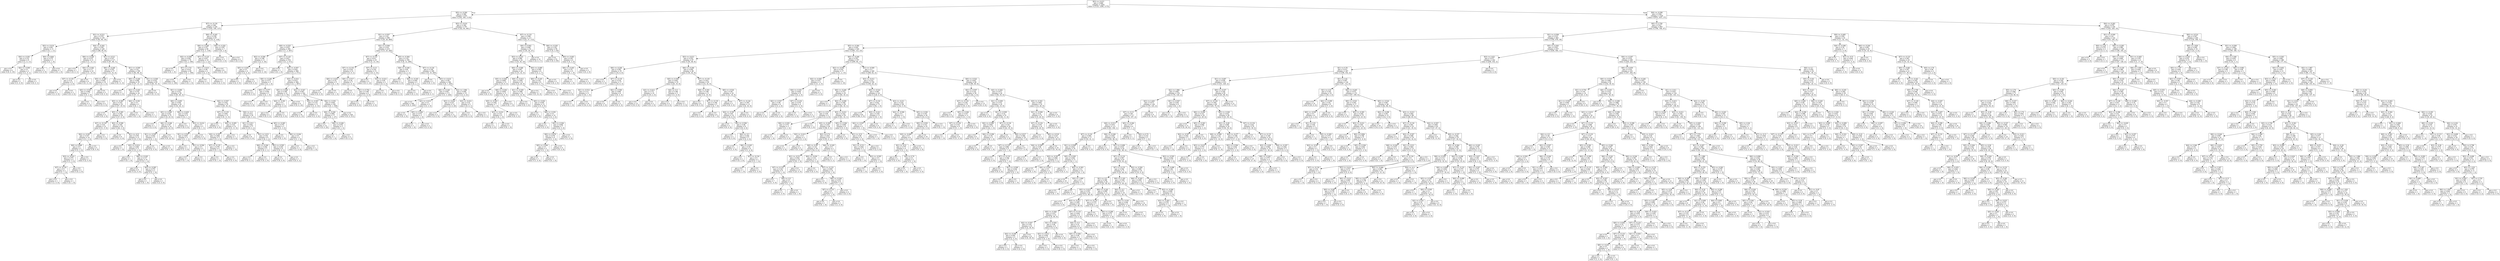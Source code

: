 digraph Tree {
node [shape=box] ;
0 [label="X[3] <= -0.413\ngini = 0.666\nsamples = 2262\nvalue = [1123, 1206, 1175]"] ;
1 [label="X[5] <= -0.364\ngini = 0.366\nsamples = 933\nvalue = [144, 169, 1118]"] ;
0 -> 1 [labeldistance=2.5, labelangle=45, headlabel="True"] ;
2 [label="X[7] <= -0.134\ngini = 0.66\nsamples = 226\nvalue = [102, 104, 137]"] ;
1 -> 2 ;
3 [label="X[1] <= -0.512\ngini = 0.579\nsamples = 139\nvalue = [92, 96, 19]"] ;
2 -> 3 ;
4 [label="X[3] <= -0.414\ngini = 0.461\nsamples = 11\nvalue = [4, 1, 11]"] ;
3 -> 4 ;
5 [label="X[4] <= -0.301\ngini = 0.153\nsamples = 8\nvalue = [1, 0, 11]"] ;
4 -> 5 ;
6 [label="gini = 0.0\nsamples = 6\nvalue = [0, 0, 10]"] ;
5 -> 6 ;
7 [label="X[2] <= -0.506\ngini = 0.5\nsamples = 2\nvalue = [1, 0, 1]"] ;
5 -> 7 ;
8 [label="gini = 0.0\nsamples = 1\nvalue = [1, 0, 0]"] ;
7 -> 8 ;
9 [label="gini = 0.0\nsamples = 1\nvalue = [0, 0, 1]"] ;
7 -> 9 ;
10 [label="X[0] <= 0.844\ngini = 0.375\nsamples = 3\nvalue = [3, 1, 0]"] ;
4 -> 10 ;
11 [label="gini = 0.0\nsamples = 2\nvalue = [3, 0, 0]"] ;
10 -> 11 ;
12 [label="gini = 0.0\nsamples = 1\nvalue = [0, 1, 0]"] ;
10 -> 12 ;
13 [label="X[4] <= -0.302\ngini = 0.539\nsamples = 128\nvalue = [88, 95, 8]"] ;
3 -> 13 ;
14 [label="X[6] <= -0.246\ngini = 0.215\nsamples = 11\nvalue = [1, 15, 1]"] ;
13 -> 14 ;
15 [label="gini = 0.0\nsamples = 1\nvalue = [0, 0, 1]"] ;
14 -> 15 ;
16 [label="X[4] <= -0.302\ngini = 0.117\nsamples = 10\nvalue = [1, 15, 0]"] ;
14 -> 16 ;
17 [label="X[7] <= -0.135\ngini = 0.32\nsamples = 4\nvalue = [1, 4, 0]"] ;
16 -> 17 ;
18 [label="gini = 0.0\nsamples = 1\nvalue = [1, 0, 0]"] ;
17 -> 18 ;
19 [label="gini = 0.0\nsamples = 3\nvalue = [0, 4, 0]"] ;
17 -> 19 ;
20 [label="gini = 0.0\nsamples = 6\nvalue = [0, 11, 0]"] ;
16 -> 20 ;
21 [label="X[1] <= -0.511\ngini = 0.537\nsamples = 117\nvalue = [87, 80, 7]"] ;
13 -> 21 ;
22 [label="X[6] <= -0.246\ngini = 0.525\nsamples = 17\nvalue = [5, 14, 3]"] ;
21 -> 22 ;
23 [label="X[5] <= -0.365\ngini = 0.645\nsamples = 10\nvalue = [5, 3, 3]"] ;
22 -> 23 ;
24 [label="X[0] <= -0.503\ngini = 0.469\nsamples = 7\nvalue = [5, 3, 0]"] ;
23 -> 24 ;
25 [label="gini = 0.0\nsamples = 3\nvalue = [0, 3, 0]"] ;
24 -> 25 ;
26 [label="gini = 0.0\nsamples = 4\nvalue = [5, 0, 0]"] ;
24 -> 26 ;
27 [label="gini = 0.0\nsamples = 3\nvalue = [0, 0, 3]"] ;
23 -> 27 ;
28 [label="gini = 0.0\nsamples = 7\nvalue = [0, 11, 0]"] ;
22 -> 28 ;
29 [label="X[1] <= -0.509\ngini = 0.52\nsamples = 100\nvalue = [82, 66, 4]"] ;
21 -> 29 ;
30 [label="X[6] <= -0.246\ngini = 0.408\nsamples = 35\nvalue = [37, 13, 1]"] ;
29 -> 30 ;
31 [label="gini = 0.0\nsamples = 1\nvalue = [0, 2, 0]"] ;
30 -> 31 ;
32 [label="X[2] <= -0.505\ngini = 0.379\nsamples = 34\nvalue = [37, 11, 1]"] ;
30 -> 32 ;
33 [label="X[5] <= -0.365\ngini = 0.335\nsamples = 32\nvalue = [37, 10, 0]"] ;
32 -> 33 ;
34 [label="gini = 0.0\nsamples = 2\nvalue = [0, 2, 0]"] ;
33 -> 34 ;
35 [label="X[5] <= -0.365\ngini = 0.292\nsamples = 30\nvalue = [37, 8, 0]"] ;
33 -> 35 ;
36 [label="X[7] <= -0.134\ngini = 0.43\nsamples = 12\nvalue = [11, 5, 0]"] ;
35 -> 36 ;
37 [label="X[4] <= -0.301\ngini = 0.337\nsamples = 10\nvalue = [11, 3, 0]"] ;
36 -> 37 ;
38 [label="X[0] <= 0.849\ngini = 0.5\nsamples = 5\nvalue = [3, 3, 0]"] ;
37 -> 38 ;
39 [label="X[3] <= -0.414\ngini = 0.375\nsamples = 4\nvalue = [1, 3, 0]"] ;
38 -> 39 ;
40 [label="X[7] <= -0.134\ngini = 0.5\nsamples = 2\nvalue = [1, 1, 0]"] ;
39 -> 40 ;
41 [label="gini = 0.0\nsamples = 1\nvalue = [1, 0, 0]"] ;
40 -> 41 ;
42 [label="gini = 0.0\nsamples = 1\nvalue = [0, 1, 0]"] ;
40 -> 42 ;
43 [label="gini = 0.0\nsamples = 2\nvalue = [0, 2, 0]"] ;
39 -> 43 ;
44 [label="gini = 0.0\nsamples = 1\nvalue = [2, 0, 0]"] ;
38 -> 44 ;
45 [label="gini = 0.0\nsamples = 5\nvalue = [8, 0, 0]"] ;
37 -> 45 ;
46 [label="gini = 0.0\nsamples = 2\nvalue = [0, 2, 0]"] ;
36 -> 46 ;
47 [label="X[2] <= -0.508\ngini = 0.185\nsamples = 18\nvalue = [26, 3, 0]"] ;
35 -> 47 ;
48 [label="gini = 0.0\nsamples = 6\nvalue = [11, 0, 0]"] ;
47 -> 48 ;
49 [label="X[1] <= -0.51\ngini = 0.278\nsamples = 12\nvalue = [15, 3, 0]"] ;
47 -> 49 ;
50 [label="gini = 0.0\nsamples = 1\nvalue = [0, 1, 0]"] ;
49 -> 50 ;
51 [label="X[3] <= -0.414\ngini = 0.208\nsamples = 11\nvalue = [15, 2, 0]"] ;
49 -> 51 ;
52 [label="gini = 0.0\nsamples = 1\nvalue = [0, 1, 0]"] ;
51 -> 52 ;
53 [label="X[6] <= -0.245\ngini = 0.117\nsamples = 10\nvalue = [15, 1, 0]"] ;
51 -> 53 ;
54 [label="gini = 0.0\nsamples = 8\nvalue = [12, 0, 0]"] ;
53 -> 54 ;
55 [label="X[5] <= -0.365\ngini = 0.375\nsamples = 2\nvalue = [3, 1, 0]"] ;
53 -> 55 ;
56 [label="gini = 0.0\nsamples = 1\nvalue = [0, 1, 0]"] ;
55 -> 56 ;
57 [label="gini = 0.0\nsamples = 1\nvalue = [3, 0, 0]"] ;
55 -> 57 ;
58 [label="X[4] <= -0.301\ngini = 0.5\nsamples = 2\nvalue = [0, 1, 1]"] ;
32 -> 58 ;
59 [label="gini = 0.0\nsamples = 1\nvalue = [0, 1, 0]"] ;
58 -> 59 ;
60 [label="gini = 0.0\nsamples = 1\nvalue = [0, 0, 1]"] ;
58 -> 60 ;
61 [label="X[1] <= -0.509\ngini = 0.525\nsamples = 65\nvalue = [45, 53, 3]"] ;
29 -> 61 ;
62 [label="gini = 0.0\nsamples = 6\nvalue = [0, 13, 0]"] ;
61 -> 62 ;
63 [label="X[1] <= -0.496\ngini = 0.531\nsamples = 59\nvalue = [45, 40, 3]"] ;
61 -> 63 ;
64 [label="X[0] <= -0.493\ngini = 0.504\nsamples = 24\nvalue = [16, 24, 1]"] ;
63 -> 64 ;
65 [label="X[5] <= -0.365\ngini = 0.252\nsamples = 15\nvalue = [4, 23, 0]"] ;
64 -> 65 ;
66 [label="gini = 0.0\nsamples = 1\nvalue = [2, 0, 0]"] ;
65 -> 66 ;
67 [label="X[6] <= -0.246\ngini = 0.147\nsamples = 14\nvalue = [2, 23, 0]"] ;
65 -> 67 ;
68 [label="X[1] <= -0.505\ngini = 0.444\nsamples = 3\nvalue = [2, 1, 0]"] ;
67 -> 68 ;
69 [label="gini = 0.0\nsamples = 2\nvalue = [2, 0, 0]"] ;
68 -> 69 ;
70 [label="gini = 0.0\nsamples = 1\nvalue = [0, 1, 0]"] ;
68 -> 70 ;
71 [label="gini = 0.0\nsamples = 11\nvalue = [0, 22, 0]"] ;
67 -> 71 ;
72 [label="X[0] <= -0.429\ngini = 0.255\nsamples = 9\nvalue = [12, 1, 1]"] ;
64 -> 72 ;
73 [label="gini = 0.0\nsamples = 4\nvalue = [8, 0, 0]"] ;
72 -> 73 ;
74 [label="X[3] <= -0.414\ngini = 0.5\nsamples = 5\nvalue = [4, 1, 1]"] ;
72 -> 74 ;
75 [label="X[1] <= -0.507\ngini = 0.667\nsamples = 3\nvalue = [1, 1, 1]"] ;
74 -> 75 ;
76 [label="gini = 0.0\nsamples = 1\nvalue = [1, 0, 0]"] ;
75 -> 76 ;
77 [label="X[1] <= -0.504\ngini = 0.5\nsamples = 2\nvalue = [0, 1, 1]"] ;
75 -> 77 ;
78 [label="gini = 0.0\nsamples = 1\nvalue = [0, 1, 0]"] ;
77 -> 78 ;
79 [label="gini = 0.0\nsamples = 1\nvalue = [0, 0, 1]"] ;
77 -> 79 ;
80 [label="gini = 0.0\nsamples = 2\nvalue = [3, 0, 0]"] ;
74 -> 80 ;
81 [label="X[2] <= -0.507\ngini = 0.502\nsamples = 35\nvalue = [29, 16, 2]"] ;
63 -> 81 ;
82 [label="X[7] <= -0.135\ngini = 0.495\nsamples = 15\nvalue = [9, 11, 0]"] ;
81 -> 82 ;
83 [label="gini = 0.0\nsamples = 3\nvalue = [4, 0, 0]"] ;
82 -> 83 ;
84 [label="X[0] <= -0.495\ngini = 0.43\nsamples = 12\nvalue = [5, 11, 0]"] ;
82 -> 84 ;
85 [label="X[2] <= -0.507\ngini = 0.408\nsamples = 5\nvalue = [5, 2, 0]"] ;
84 -> 85 ;
86 [label="X[7] <= -0.135\ngini = 0.278\nsamples = 4\nvalue = [5, 1, 0]"] ;
85 -> 86 ;
87 [label="gini = 0.0\nsamples = 1\nvalue = [0, 1, 0]"] ;
86 -> 87 ;
88 [label="gini = 0.0\nsamples = 3\nvalue = [5, 0, 0]"] ;
86 -> 88 ;
89 [label="gini = 0.0\nsamples = 1\nvalue = [0, 1, 0]"] ;
85 -> 89 ;
90 [label="gini = 0.0\nsamples = 7\nvalue = [0, 9, 0]"] ;
84 -> 90 ;
91 [label="X[4] <= -0.3\ngini = 0.412\nsamples = 20\nvalue = [20, 5, 2]"] ;
81 -> 91 ;
92 [label="X[1] <= 2.011\ngini = 0.302\nsamples = 17\nvalue = [19, 2, 2]"] ;
91 -> 92 ;
93 [label="gini = 0.0\nsamples = 8\nvalue = [13, 0, 0]"] ;
92 -> 93 ;
94 [label="X[1] <= 2.011\ngini = 0.56\nsamples = 9\nvalue = [6, 2, 2]"] ;
92 -> 94 ;
95 [label="X[6] <= -0.246\ngini = 0.444\nsamples = 3\nvalue = [0, 2, 1]"] ;
94 -> 95 ;
96 [label="gini = 0.0\nsamples = 1\nvalue = [0, 0, 1]"] ;
95 -> 96 ;
97 [label="gini = 0.0\nsamples = 2\nvalue = [0, 2, 0]"] ;
95 -> 97 ;
98 [label="X[2] <= -0.505\ngini = 0.245\nsamples = 6\nvalue = [6, 0, 1]"] ;
94 -> 98 ;
99 [label="gini = 0.0\nsamples = 5\nvalue = [6, 0, 0]"] ;
98 -> 99 ;
100 [label="gini = 0.0\nsamples = 1\nvalue = [0, 0, 1]"] ;
98 -> 100 ;
101 [label="X[5] <= -0.365\ngini = 0.375\nsamples = 3\nvalue = [1, 3, 0]"] ;
91 -> 101 ;
102 [label="gini = 0.0\nsamples = 1\nvalue = [0, 2, 0]"] ;
101 -> 102 ;
103 [label="X[6] <= -0.244\ngini = 0.5\nsamples = 2\nvalue = [1, 1, 0]"] ;
101 -> 103 ;
104 [label="gini = 0.0\nsamples = 1\nvalue = [1, 0, 0]"] ;
103 -> 104 ;
105 [label="gini = 0.0\nsamples = 1\nvalue = [0, 1, 0]"] ;
103 -> 105 ;
106 [label="X[6] <= -0.245\ngini = 0.238\nsamples = 87\nvalue = [10, 8, 118]"] ;
2 -> 106 ;
107 [label="X[6] <= -0.246\ngini = 0.107\nsamples = 80\nvalue = [2, 5, 118]"] ;
106 -> 107 ;
108 [label="X[2] <= -0.508\ngini = 0.036\nsamples = 70\nvalue = [0, 2, 106]"] ;
107 -> 108 ;
109 [label="gini = 0.0\nsamples = 1\nvalue = [0, 1, 0]"] ;
108 -> 109 ;
110 [label="X[7] <= 3.731\ngini = 0.019\nsamples = 69\nvalue = [0, 1, 106]"] ;
108 -> 110 ;
111 [label="gini = 0.0\nsamples = 68\nvalue = [0, 0, 106]"] ;
110 -> 111 ;
112 [label="gini = 0.0\nsamples = 1\nvalue = [0, 1, 0]"] ;
110 -> 112 ;
113 [label="X[7] <= -0.133\ngini = 0.457\nsamples = 10\nvalue = [2, 3, 12]"] ;
107 -> 113 ;
114 [label="X[3] <= -0.414\ngini = 0.48\nsamples = 2\nvalue = [2, 3, 0]"] ;
113 -> 114 ;
115 [label="gini = 0.0\nsamples = 1\nvalue = [0, 3, 0]"] ;
114 -> 115 ;
116 [label="gini = 0.0\nsamples = 1\nvalue = [2, 0, 0]"] ;
114 -> 116 ;
117 [label="gini = 0.0\nsamples = 8\nvalue = [0, 0, 12]"] ;
113 -> 117 ;
118 [label="X[4] <= -0.301\ngini = 0.397\nsamples = 7\nvalue = [8, 3, 0]"] ;
106 -> 118 ;
119 [label="gini = 0.0\nsamples = 3\nvalue = [0, 3, 0]"] ;
118 -> 119 ;
120 [label="gini = 0.0\nsamples = 4\nvalue = [8, 0, 0]"] ;
118 -> 120 ;
121 [label="X[3] <= -0.414\ngini = 0.182\nsamples = 707\nvalue = [42, 65, 981]"] ;
1 -> 121 ;
122 [label="X[1] <= -0.507\ngini = 0.101\nsamples = 596\nvalue = [20, 28, 869]"] ;
121 -> 122 ;
123 [label="X[0] <= -0.525\ngini = 0.033\nsamples = 381\nvalue = [7, 3, 587]"] ;
122 -> 123 ;
124 [label="X[2] <= -0.506\ngini = 0.198\nsamples = 11\nvalue = [2, 0, 16]"] ;
123 -> 124 ;
125 [label="X[5] <= -0.361\ngini = 0.5\nsamples = 4\nvalue = [2, 0, 2]"] ;
124 -> 125 ;
126 [label="gini = 0.0\nsamples = 2\nvalue = [2, 0, 0]"] ;
125 -> 126 ;
127 [label="gini = 0.0\nsamples = 2\nvalue = [0, 0, 2]"] ;
125 -> 127 ;
128 [label="gini = 0.0\nsamples = 7\nvalue = [0, 0, 14]"] ;
124 -> 128 ;
129 [label="X[7] <= -0.135\ngini = 0.027\nsamples = 370\nvalue = [5, 3, 571]"] ;
123 -> 129 ;
130 [label="gini = 0.0\nsamples = 1\nvalue = [0, 1, 0]"] ;
129 -> 130 ;
131 [label="X[2] <= -0.507\ngini = 0.024\nsamples = 369\nvalue = [5, 2, 571]"] ;
129 -> 131 ;
132 [label="X[6] <= -0.246\ngini = 0.571\nsamples = 5\nvalue = [2, 1, 4]"] ;
131 -> 132 ;
133 [label="gini = 0.0\nsamples = 2\nvalue = [0, 0, 4]"] ;
132 -> 133 ;
134 [label="X[0] <= -0.477\ngini = 0.444\nsamples = 3\nvalue = [2, 1, 0]"] ;
132 -> 134 ;
135 [label="gini = 0.0\nsamples = 2\nvalue = [2, 0, 0]"] ;
134 -> 135 ;
136 [label="gini = 0.0\nsamples = 1\nvalue = [0, 1, 0]"] ;
134 -> 136 ;
137 [label="X[3] <= -0.414\ngini = 0.014\nsamples = 364\nvalue = [3, 1, 567]"] ;
131 -> 137 ;
138 [label="X[5] <= -0.364\ngini = 0.198\nsamples = 12\nvalue = [2, 0, 16]"] ;
137 -> 138 ;
139 [label="X[4] <= -0.301\ngini = 0.5\nsamples = 3\nvalue = [2, 0, 2]"] ;
138 -> 139 ;
140 [label="gini = 0.0\nsamples = 2\nvalue = [0, 0, 2]"] ;
139 -> 140 ;
141 [label="gini = 0.0\nsamples = 1\nvalue = [2, 0, 0]"] ;
139 -> 141 ;
142 [label="gini = 0.0\nsamples = 9\nvalue = [0, 0, 14]"] ;
138 -> 142 ;
143 [label="X[2] <= -0.507\ngini = 0.007\nsamples = 352\nvalue = [1, 1, 551]"] ;
137 -> 143 ;
144 [label="X[2] <= -0.507\ngini = 0.133\nsamples = 11\nvalue = [1, 0, 13]"] ;
143 -> 144 ;
145 [label="gini = 0.0\nsamples = 10\nvalue = [0, 0, 13]"] ;
144 -> 145 ;
146 [label="gini = 0.0\nsamples = 1\nvalue = [1, 0, 0]"] ;
144 -> 146 ;
147 [label="X[4] <= -0.301\ngini = 0.004\nsamples = 341\nvalue = [0, 1, 538]"] ;
143 -> 147 ;
148 [label="X[6] <= -0.246\ngini = 0.069\nsamples = 17\nvalue = [0, 1, 27]"] ;
147 -> 148 ;
149 [label="gini = 0.0\nsamples = 12\nvalue = [0, 0, 22]"] ;
148 -> 149 ;
150 [label="X[6] <= -0.246\ngini = 0.278\nsamples = 5\nvalue = [0, 1, 5]"] ;
148 -> 150 ;
151 [label="gini = 0.0\nsamples = 1\nvalue = [0, 1, 0]"] ;
150 -> 151 ;
152 [label="gini = 0.0\nsamples = 4\nvalue = [0, 0, 5]"] ;
150 -> 152 ;
153 [label="gini = 0.0\nsamples = 324\nvalue = [0, 0, 511]"] ;
147 -> 153 ;
154 [label="X[2] <= -0.506\ngini = 0.216\nsamples = 215\nvalue = [13, 25, 282]"] ;
122 -> 154 ;
155 [label="X[7] <= -0.133\ngini = 0.611\nsamples = 23\nvalue = [5, 13, 16]"] ;
154 -> 155 ;
156 [label="X[7] <= -0.134\ngini = 0.524\nsamples = 12\nvalue = [5, 9, 1]"] ;
155 -> 156 ;
157 [label="X[0] <= -0.433\ngini = 0.32\nsamples = 5\nvalue = [4, 1, 0]"] ;
156 -> 157 ;
158 [label="gini = 0.0\nsamples = 4\nvalue = [4, 0, 0]"] ;
157 -> 158 ;
159 [label="gini = 0.0\nsamples = 1\nvalue = [0, 1, 0]"] ;
157 -> 159 ;
160 [label="X[0] <= -0.517\ngini = 0.34\nsamples = 7\nvalue = [1, 8, 1]"] ;
156 -> 160 ;
161 [label="gini = 0.0\nsamples = 1\nvalue = [0, 0, 1]"] ;
160 -> 161 ;
162 [label="X[1] <= 0.762\ngini = 0.198\nsamples = 6\nvalue = [1, 8, 0]"] ;
160 -> 162 ;
163 [label="gini = 0.0\nsamples = 5\nvalue = [0, 8, 0]"] ;
162 -> 163 ;
164 [label="gini = 0.0\nsamples = 1\nvalue = [1, 0, 0]"] ;
162 -> 164 ;
165 [label="X[7] <= -0.13\ngini = 0.332\nsamples = 11\nvalue = [0, 4, 15]"] ;
155 -> 165 ;
166 [label="gini = 0.0\nsamples = 9\nvalue = [0, 0, 12]"] ;
165 -> 166 ;
167 [label="X[3] <= -0.414\ngini = 0.49\nsamples = 2\nvalue = [0, 4, 3]"] ;
165 -> 167 ;
168 [label="gini = 0.0\nsamples = 1\nvalue = [0, 4, 0]"] ;
167 -> 168 ;
169 [label="gini = 0.0\nsamples = 1\nvalue = [0, 0, 3]"] ;
167 -> 169 ;
170 [label="X[5] <= -0.364\ngini = 0.132\nsamples = 192\nvalue = [8, 12, 266]"] ;
154 -> 170 ;
171 [label="X[6] <= -0.246\ngini = 0.64\nsamples = 3\nvalue = [2, 2, 1]"] ;
170 -> 171 ;
172 [label="gini = 0.0\nsamples = 1\nvalue = [2, 0, 0]"] ;
171 -> 172 ;
173 [label="X[6] <= -0.245\ngini = 0.444\nsamples = 2\nvalue = [0, 2, 1]"] ;
171 -> 173 ;
174 [label="gini = 0.0\nsamples = 1\nvalue = [0, 2, 0]"] ;
173 -> 174 ;
175 [label="gini = 0.0\nsamples = 1\nvalue = [0, 0, 1]"] ;
173 -> 175 ;
176 [label="X[7] <= -0.134\ngini = 0.109\nsamples = 189\nvalue = [6, 10, 265]"] ;
170 -> 176 ;
177 [label="gini = 0.0\nsamples = 3\nvalue = [0, 3, 0]"] ;
176 -> 177 ;
178 [label="X[3] <= -0.414\ngini = 0.09\nsamples = 186\nvalue = [6, 7, 265]"] ;
176 -> 178 ;
179 [label="X[6] <= -0.245\ngini = 0.047\nsamples = 171\nvalue = [3, 3, 244]"] ;
178 -> 179 ;
180 [label="gini = 0.0\nsamples = 166\nvalue = [0, 0, 244]"] ;
179 -> 180 ;
181 [label="X[3] <= -0.414\ngini = 0.5\nsamples = 5\nvalue = [3, 3, 0]"] ;
179 -> 181 ;
182 [label="gini = 0.0\nsamples = 2\nvalue = [0, 2, 0]"] ;
181 -> 182 ;
183 [label="X[5] <= -0.364\ngini = 0.375\nsamples = 3\nvalue = [3, 1, 0]"] ;
181 -> 183 ;
184 [label="gini = 0.0\nsamples = 1\nvalue = [0, 1, 0]"] ;
183 -> 184 ;
185 [label="gini = 0.0\nsamples = 2\nvalue = [3, 0, 0]"] ;
183 -> 185 ;
186 [label="X[2] <= 1.984\ngini = 0.406\nsamples = 15\nvalue = [3, 4, 21]"] ;
178 -> 186 ;
187 [label="X[3] <= -0.414\ngini = 0.227\nsamples = 13\nvalue = [3, 0, 20]"] ;
186 -> 187 ;
188 [label="gini = 0.0\nsamples = 2\nvalue = [3, 0, 0]"] ;
187 -> 188 ;
189 [label="gini = 0.0\nsamples = 11\nvalue = [0, 0, 20]"] ;
187 -> 189 ;
190 [label="X[3] <= -0.414\ngini = 0.32\nsamples = 2\nvalue = [0, 4, 1]"] ;
186 -> 190 ;
191 [label="gini = 0.0\nsamples = 1\nvalue = [0, 4, 0]"] ;
190 -> 191 ;
192 [label="gini = 0.0\nsamples = 1\nvalue = [0, 0, 1]"] ;
190 -> 192 ;
193 [label="X[7] <= -0.133\ngini = 0.508\nsamples = 111\nvalue = [22, 37, 112]"] ;
121 -> 193 ;
194 [label="X[0] <= 0.942\ngini = 0.646\nsamples = 52\nvalue = [18, 34, 27]"] ;
193 -> 194 ;
195 [label="X[3] <= -0.414\ngini = 0.589\nsamples = 42\nvalue = [18, 34, 10]"] ;
194 -> 195 ;
196 [label="X[0] <= -0.506\ngini = 0.497\nsamples = 34\nvalue = [15, 32, 3]"] ;
195 -> 196 ;
197 [label="X[5] <= -0.364\ngini = 0.608\nsamples = 13\nvalue = [10, 8, 3]"] ;
196 -> 197 ;
198 [label="gini = 0.0\nsamples = 2\nvalue = [6, 0, 0]"] ;
197 -> 198 ;
199 [label="X[6] <= -0.244\ngini = 0.604\nsamples = 11\nvalue = [4, 8, 3]"] ;
197 -> 199 ;
200 [label="X[5] <= -0.363\ngini = 0.594\nsamples = 7\nvalue = [4, 1, 3]"] ;
199 -> 200 ;
201 [label="X[3] <= -0.414\ngini = 0.32\nsamples = 4\nvalue = [4, 1, 0]"] ;
200 -> 201 ;
202 [label="gini = 0.0\nsamples = 3\nvalue = [4, 0, 0]"] ;
201 -> 202 ;
203 [label="gini = 0.0\nsamples = 1\nvalue = [0, 1, 0]"] ;
201 -> 203 ;
204 [label="gini = 0.0\nsamples = 3\nvalue = [0, 0, 3]"] ;
200 -> 204 ;
205 [label="gini = 0.0\nsamples = 4\nvalue = [0, 7, 0]"] ;
199 -> 205 ;
206 [label="X[0] <= -0.412\ngini = 0.285\nsamples = 21\nvalue = [5, 24, 0]"] ;
196 -> 206 ;
207 [label="X[1] <= -0.509\ngini = 0.388\nsamples = 14\nvalue = [5, 14, 0]"] ;
206 -> 207 ;
208 [label="gini = 0.0\nsamples = 1\nvalue = [0, 5, 0]"] ;
207 -> 208 ;
209 [label="X[0] <= -0.502\ngini = 0.459\nsamples = 13\nvalue = [5, 9, 0]"] ;
207 -> 209 ;
210 [label="gini = 0.0\nsamples = 3\nvalue = [0, 4, 0]"] ;
209 -> 210 ;
211 [label="X[4] <= -0.301\ngini = 0.5\nsamples = 10\nvalue = [5, 5, 0]"] ;
209 -> 211 ;
212 [label="gini = 0.0\nsamples = 3\nvalue = [3, 0, 0]"] ;
211 -> 212 ;
213 [label="X[5] <= -0.364\ngini = 0.408\nsamples = 7\nvalue = [2, 5, 0]"] ;
211 -> 213 ;
214 [label="X[0] <= -0.478\ngini = 0.278\nsamples = 6\nvalue = [1, 5, 0]"] ;
213 -> 214 ;
215 [label="X[5] <= -0.364\ngini = 0.5\nsamples = 2\nvalue = [1, 1, 0]"] ;
214 -> 215 ;
216 [label="gini = 0.0\nsamples = 1\nvalue = [1, 0, 0]"] ;
215 -> 216 ;
217 [label="gini = 0.0\nsamples = 1\nvalue = [0, 1, 0]"] ;
215 -> 217 ;
218 [label="gini = 0.0\nsamples = 4\nvalue = [0, 4, 0]"] ;
214 -> 218 ;
219 [label="gini = 0.0\nsamples = 1\nvalue = [1, 0, 0]"] ;
213 -> 219 ;
220 [label="gini = 0.0\nsamples = 7\nvalue = [0, 10, 0]"] ;
206 -> 220 ;
221 [label="X[0] <= -0.489\ngini = 0.569\nsamples = 8\nvalue = [3, 2, 7]"] ;
195 -> 221 ;
222 [label="X[6] <= -0.245\ngini = 0.42\nsamples = 6\nvalue = [3, 0, 7]"] ;
221 -> 222 ;
223 [label="gini = 0.0\nsamples = 4\nvalue = [0, 0, 7]"] ;
222 -> 223 ;
224 [label="gini = 0.0\nsamples = 2\nvalue = [3, 0, 0]"] ;
222 -> 224 ;
225 [label="gini = 0.0\nsamples = 2\nvalue = [0, 2, 0]"] ;
221 -> 225 ;
226 [label="gini = 0.0\nsamples = 10\nvalue = [0, 0, 17]"] ;
194 -> 226 ;
227 [label="X[6] <= -0.245\ngini = 0.143\nsamples = 59\nvalue = [4, 3, 85]"] ;
193 -> 227 ;
228 [label="gini = 0.0\nsamples = 53\nvalue = [0, 0, 85]"] ;
227 -> 228 ;
229 [label="X[0] <= -0.463\ngini = 0.49\nsamples = 6\nvalue = [4, 3, 0]"] ;
227 -> 229 ;
230 [label="X[6] <= -0.245\ngini = 0.32\nsamples = 4\nvalue = [4, 1, 0]"] ;
229 -> 230 ;
231 [label="gini = 0.0\nsamples = 1\nvalue = [0, 1, 0]"] ;
230 -> 231 ;
232 [label="gini = 0.0\nsamples = 3\nvalue = [4, 0, 0]"] ;
230 -> 232 ;
233 [label="gini = 0.0\nsamples = 2\nvalue = [0, 2, 0]"] ;
229 -> 233 ;
234 [label="X[4] <= -0.296\ngini = 0.526\nsamples = 1329\nvalue = [979, 1037, 57]"] ;
0 -> 234 [labeldistance=2.5, labelangle=-45, headlabel="False"] ;
235 [label="X[5] <= 2.758\ngini = 0.527\nsamples = 993\nvalue = [796, 708, 47]"] ;
234 -> 235 ;
236 [label="X[1] <= -0.508\ngini = 0.519\nsamples = 961\nvalue = [785, 676, 34]"] ;
235 -> 236 ;
237 [label="X[5] <= -0.364\ngini = 0.424\nsamples = 324\nvalue = [349, 112, 23]"] ;
236 -> 237 ;
238 [label="X[3] <= -0.413\ngini = 0.553\nsamples = 67\nvalue = [50, 48, 6]"] ;
237 -> 238 ;
239 [label="X[6] <= -0.246\ngini = 0.582\nsamples = 19\nvalue = [16, 6, 6]"] ;
238 -> 239 ;
240 [label="gini = 0.0\nsamples = 2\nvalue = [0, 0, 3]"] ;
239 -> 240 ;
241 [label="X[7] <= -0.135\ngini = 0.518\nsamples = 17\nvalue = [16, 6, 3]"] ;
239 -> 241 ;
242 [label="X[1] <= -0.512\ngini = 0.111\nsamples = 11\nvalue = [16, 1, 0]"] ;
241 -> 242 ;
243 [label="gini = 0.0\nsamples = 1\nvalue = [0, 1, 0]"] ;
242 -> 243 ;
244 [label="gini = 0.0\nsamples = 10\nvalue = [16, 0, 0]"] ;
242 -> 244 ;
245 [label="X[2] <= -0.506\ngini = 0.469\nsamples = 6\nvalue = [0, 5, 3]"] ;
241 -> 245 ;
246 [label="gini = 0.0\nsamples = 4\nvalue = [0, 5, 0]"] ;
245 -> 246 ;
247 [label="gini = 0.0\nsamples = 2\nvalue = [0, 0, 3]"] ;
245 -> 247 ;
248 [label="X[6] <= -0.246\ngini = 0.494\nsamples = 48\nvalue = [34, 42, 0]"] ;
238 -> 248 ;
249 [label="X[5] <= -0.365\ngini = 0.444\nsamples = 19\nvalue = [20, 10, 0]"] ;
248 -> 249 ;
250 [label="X[3] <= -0.412\ngini = 0.172\nsamples = 14\nvalue = [19, 2, 0]"] ;
249 -> 250 ;
251 [label="gini = 0.0\nsamples = 12\nvalue = [19, 0, 0]"] ;
250 -> 251 ;
252 [label="gini = 0.0\nsamples = 2\nvalue = [0, 2, 0]"] ;
250 -> 252 ;
253 [label="X[4] <= -0.3\ngini = 0.198\nsamples = 5\nvalue = [1, 8, 0]"] ;
249 -> 253 ;
254 [label="gini = 0.0\nsamples = 4\nvalue = [0, 8, 0]"] ;
253 -> 254 ;
255 [label="gini = 0.0\nsamples = 1\nvalue = [1, 0, 0]"] ;
253 -> 255 ;
256 [label="X[7] <= -0.135\ngini = 0.423\nsamples = 29\nvalue = [14, 32, 0]"] ;
248 -> 256 ;
257 [label="X[4] <= -0.301\ngini = 0.198\nsamples = 11\nvalue = [2, 16, 0]"] ;
256 -> 257 ;
258 [label="gini = 0.0\nsamples = 6\nvalue = [0, 9, 0]"] ;
257 -> 258 ;
259 [label="X[7] <= -0.135\ngini = 0.346\nsamples = 5\nvalue = [2, 7, 0]"] ;
257 -> 259 ;
260 [label="gini = 0.0\nsamples = 1\nvalue = [2, 0, 0]"] ;
259 -> 260 ;
261 [label="gini = 0.0\nsamples = 4\nvalue = [0, 7, 0]"] ;
259 -> 261 ;
262 [label="X[0] <= -0.524\ngini = 0.49\nsamples = 18\nvalue = [12, 16, 0]"] ;
256 -> 262 ;
263 [label="gini = 0.0\nsamples = 3\nvalue = [6, 0, 0]"] ;
262 -> 263 ;
264 [label="X[7] <= -0.134\ngini = 0.397\nsamples = 15\nvalue = [6, 16, 0]"] ;
262 -> 264 ;
265 [label="X[4] <= -0.301\ngini = 0.49\nsamples = 10\nvalue = [6, 8, 0]"] ;
264 -> 265 ;
266 [label="gini = 0.0\nsamples = 2\nvalue = [0, 4, 0]"] ;
265 -> 266 ;
267 [label="X[2] <= -0.506\ngini = 0.48\nsamples = 8\nvalue = [6, 4, 0]"] ;
265 -> 267 ;
268 [label="gini = 0.0\nsamples = 3\nvalue = [4, 0, 0]"] ;
267 -> 268 ;
269 [label="X[4] <= -0.3\ngini = 0.444\nsamples = 5\nvalue = [2, 4, 0]"] ;
267 -> 269 ;
270 [label="gini = 0.0\nsamples = 1\nvalue = [1, 0, 0]"] ;
269 -> 270 ;
271 [label="X[6] <= -0.245\ngini = 0.32\nsamples = 4\nvalue = [1, 4, 0]"] ;
269 -> 271 ;
272 [label="gini = 0.0\nsamples = 2\nvalue = [0, 3, 0]"] ;
271 -> 272 ;
273 [label="X[7] <= -0.134\ngini = 0.5\nsamples = 2\nvalue = [1, 1, 0]"] ;
271 -> 273 ;
274 [label="gini = 0.0\nsamples = 1\nvalue = [0, 1, 0]"] ;
273 -> 274 ;
275 [label="gini = 0.0\nsamples = 1\nvalue = [1, 0, 0]"] ;
273 -> 275 ;
276 [label="gini = 0.0\nsamples = 5\nvalue = [0, 8, 0]"] ;
264 -> 276 ;
277 [label="X[6] <= -0.246\ngini = 0.351\nsamples = 257\nvalue = [299, 64, 17]"] ;
237 -> 277 ;
278 [label="X[2] <= -0.504\ngini = 0.554\nsamples = 17\nvalue = [11, 2, 15]"] ;
277 -> 278 ;
279 [label="X[2] <= -0.505\ngini = 0.537\nsamples = 11\nvalue = [11, 2, 5]"] ;
278 -> 279 ;
280 [label="X[4] <= -0.301\ngini = 0.628\nsamples = 8\nvalue = [4, 2, 5]"] ;
279 -> 280 ;
281 [label="X[2] <= -0.507\ngini = 0.48\nsamples = 4\nvalue = [3, 2, 0]"] ;
280 -> 281 ;
282 [label="gini = 0.0\nsamples = 3\nvalue = [3, 0, 0]"] ;
281 -> 282 ;
283 [label="gini = 0.0\nsamples = 1\nvalue = [0, 2, 0]"] ;
281 -> 283 ;
284 [label="X[7] <= -0.134\ngini = 0.278\nsamples = 4\nvalue = [1, 0, 5]"] ;
280 -> 284 ;
285 [label="gini = 0.0\nsamples = 1\nvalue = [1, 0, 0]"] ;
284 -> 285 ;
286 [label="gini = 0.0\nsamples = 3\nvalue = [0, 0, 5]"] ;
284 -> 286 ;
287 [label="gini = 0.0\nsamples = 3\nvalue = [7, 0, 0]"] ;
279 -> 287 ;
288 [label="gini = 0.0\nsamples = 6\nvalue = [0, 0, 10]"] ;
278 -> 288 ;
289 [label="X[1] <= -0.509\ngini = 0.3\nsamples = 240\nvalue = [288, 62, 2]"] ;
277 -> 289 ;
290 [label="X[3] <= -0.412\ngini = 0.214\nsamples = 156\nvalue = [190, 24, 2]"] ;
289 -> 290 ;
291 [label="X[6] <= -0.246\ngini = 0.373\nsamples = 55\nvalue = [64, 18, 2]"] ;
290 -> 291 ;
292 [label="gini = 0.0\nsamples = 1\nvalue = [0, 0, 1]"] ;
291 -> 292 ;
293 [label="X[2] <= -0.508\ngini = 0.358\nsamples = 54\nvalue = [64, 18, 1]"] ;
291 -> 293 ;
294 [label="X[1] <= -0.51\ngini = 0.49\nsamples = 4\nvalue = [3, 4, 0]"] ;
293 -> 294 ;
295 [label="X[4] <= -0.301\ngini = 0.375\nsamples = 3\nvalue = [3, 1, 0]"] ;
294 -> 295 ;
296 [label="gini = 0.0\nsamples = 1\nvalue = [0, 1, 0]"] ;
295 -> 296 ;
297 [label="gini = 0.0\nsamples = 2\nvalue = [3, 0, 0]"] ;
295 -> 297 ;
298 [label="gini = 0.0\nsamples = 1\nvalue = [0, 3, 0]"] ;
294 -> 298 ;
299 [label="X[3] <= -0.412\ngini = 0.322\nsamples = 50\nvalue = [61, 14, 1]"] ;
293 -> 299 ;
300 [label="X[5] <= -0.364\ngini = 0.255\nsamples = 44\nvalue = [58, 9, 1]"] ;
299 -> 300 ;
301 [label="X[3] <= -0.413\ngini = 0.5\nsamples = 3\nvalue = [3, 3, 0]"] ;
300 -> 301 ;
302 [label="gini = 0.0\nsamples = 1\nvalue = [3, 0, 0]"] ;
301 -> 302 ;
303 [label="gini = 0.0\nsamples = 2\nvalue = [0, 3, 0]"] ;
301 -> 303 ;
304 [label="X[2] <= 0.74\ngini = 0.203\nsamples = 41\nvalue = [55, 6, 1]"] ;
300 -> 304 ;
305 [label="X[0] <= -0.49\ngini = 0.18\nsamples = 39\nvalue = [54, 6, 0]"] ;
304 -> 305 ;
306 [label="X[1] <= -0.511\ngini = 0.054\nsamples = 22\nvalue = [35, 1, 0]"] ;
305 -> 306 ;
307 [label="X[7] <= -0.132\ngini = 0.142\nsamples = 9\nvalue = [12, 1, 0]"] ;
306 -> 307 ;
308 [label="gini = 0.0\nsamples = 7\nvalue = [11, 0, 0]"] ;
307 -> 308 ;
309 [label="X[4] <= -0.3\ngini = 0.5\nsamples = 2\nvalue = [1, 1, 0]"] ;
307 -> 309 ;
310 [label="gini = 0.0\nsamples = 1\nvalue = [1, 0, 0]"] ;
309 -> 310 ;
311 [label="gini = 0.0\nsamples = 1\nvalue = [0, 1, 0]"] ;
309 -> 311 ;
312 [label="gini = 0.0\nsamples = 13\nvalue = [23, 0, 0]"] ;
306 -> 312 ;
313 [label="X[0] <= -0.434\ngini = 0.33\nsamples = 17\nvalue = [19, 5, 0]"] ;
305 -> 313 ;
314 [label="gini = 0.0\nsamples = 3\nvalue = [0, 4, 0]"] ;
313 -> 314 ;
315 [label="X[7] <= -0.133\ngini = 0.095\nsamples = 14\nvalue = [19, 1, 0]"] ;
313 -> 315 ;
316 [label="gini = 0.0\nsamples = 8\nvalue = [12, 0, 0]"] ;
315 -> 316 ;
317 [label="X[6] <= -0.244\ngini = 0.219\nsamples = 6\nvalue = [7, 1, 0]"] ;
315 -> 317 ;
318 [label="X[7] <= -0.133\ngini = 0.5\nsamples = 2\nvalue = [1, 1, 0]"] ;
317 -> 318 ;
319 [label="gini = 0.0\nsamples = 1\nvalue = [0, 1, 0]"] ;
318 -> 319 ;
320 [label="gini = 0.0\nsamples = 1\nvalue = [1, 0, 0]"] ;
318 -> 320 ;
321 [label="gini = 0.0\nsamples = 4\nvalue = [6, 0, 0]"] ;
317 -> 321 ;
322 [label="X[6] <= -0.245\ngini = 0.5\nsamples = 2\nvalue = [1, 0, 1]"] ;
304 -> 322 ;
323 [label="gini = 0.0\nsamples = 1\nvalue = [0, 0, 1]"] ;
322 -> 323 ;
324 [label="gini = 0.0\nsamples = 1\nvalue = [1, 0, 0]"] ;
322 -> 324 ;
325 [label="X[5] <= -0.364\ngini = 0.469\nsamples = 6\nvalue = [3, 5, 0]"] ;
299 -> 325 ;
326 [label="gini = 0.0\nsamples = 2\nvalue = [0, 3, 0]"] ;
325 -> 326 ;
327 [label="X[1] <= -0.51\ngini = 0.48\nsamples = 4\nvalue = [3, 2, 0]"] ;
325 -> 327 ;
328 [label="X[1] <= -0.511\ngini = 0.444\nsamples = 3\nvalue = [1, 2, 0]"] ;
327 -> 328 ;
329 [label="gini = 0.0\nsamples = 1\nvalue = [0, 1, 0]"] ;
328 -> 329 ;
330 [label="X[2] <= -0.505\ngini = 0.5\nsamples = 2\nvalue = [1, 1, 0]"] ;
328 -> 330 ;
331 [label="gini = 0.0\nsamples = 1\nvalue = [0, 1, 0]"] ;
330 -> 331 ;
332 [label="gini = 0.0\nsamples = 1\nvalue = [1, 0, 0]"] ;
330 -> 332 ;
333 [label="gini = 0.0\nsamples = 1\nvalue = [2, 0, 0]"] ;
327 -> 333 ;
334 [label="X[0] <= -0.514\ngini = 0.087\nsamples = 101\nvalue = [126, 6, 0]"] ;
290 -> 334 ;
335 [label="X[7] <= -0.132\ngini = 0.021\nsamples = 73\nvalue = [92, 1, 0]"] ;
334 -> 335 ;
336 [label="gini = 0.0\nsamples = 62\nvalue = [82, 0, 0]"] ;
335 -> 336 ;
337 [label="X[3] <= -0.411\ngini = 0.165\nsamples = 11\nvalue = [10, 1, 0]"] ;
335 -> 337 ;
338 [label="X[2] <= -0.507\ngini = 0.5\nsamples = 2\nvalue = [1, 1, 0]"] ;
337 -> 338 ;
339 [label="gini = 0.0\nsamples = 1\nvalue = [0, 1, 0]"] ;
338 -> 339 ;
340 [label="gini = 0.0\nsamples = 1\nvalue = [1, 0, 0]"] ;
338 -> 340 ;
341 [label="gini = 0.0\nsamples = 9\nvalue = [9, 0, 0]"] ;
337 -> 341 ;
342 [label="X[3] <= -0.411\ngini = 0.224\nsamples = 28\nvalue = [34, 5, 0]"] ;
334 -> 342 ;
343 [label="X[2] <= -0.506\ngini = 0.5\nsamples = 2\nvalue = [1, 1, 0]"] ;
342 -> 343 ;
344 [label="gini = 0.0\nsamples = 1\nvalue = [0, 1, 0]"] ;
343 -> 344 ;
345 [label="gini = 0.0\nsamples = 1\nvalue = [1, 0, 0]"] ;
343 -> 345 ;
346 [label="X[5] <= -0.361\ngini = 0.193\nsamples = 26\nvalue = [33, 4, 0]"] ;
342 -> 346 ;
347 [label="X[0] <= -0.501\ngini = 0.153\nsamples = 25\nvalue = [33, 3, 0]"] ;
346 -> 347 ;
348 [label="X[3] <= -0.406\ngini = 0.5\nsamples = 6\nvalue = [3, 3, 0]"] ;
347 -> 348 ;
349 [label="X[1] <= -0.51\ngini = 0.375\nsamples = 4\nvalue = [3, 1, 0]"] ;
348 -> 349 ;
350 [label="gini = 0.0\nsamples = 2\nvalue = [2, 0, 0]"] ;
349 -> 350 ;
351 [label="X[2] <= 0.74\ngini = 0.5\nsamples = 2\nvalue = [1, 1, 0]"] ;
349 -> 351 ;
352 [label="gini = 0.0\nsamples = 1\nvalue = [0, 1, 0]"] ;
351 -> 352 ;
353 [label="gini = 0.0\nsamples = 1\nvalue = [1, 0, 0]"] ;
351 -> 353 ;
354 [label="gini = 0.0\nsamples = 2\nvalue = [0, 2, 0]"] ;
348 -> 354 ;
355 [label="gini = 0.0\nsamples = 19\nvalue = [30, 0, 0]"] ;
347 -> 355 ;
356 [label="gini = 0.0\nsamples = 1\nvalue = [0, 1, 0]"] ;
346 -> 356 ;
357 [label="X[0] <= -0.522\ngini = 0.403\nsamples = 84\nvalue = [98, 38, 0]"] ;
289 -> 357 ;
358 [label="X[2] <= -0.507\ngini = 0.124\nsamples = 30\nvalue = [42, 3, 0]"] ;
357 -> 358 ;
359 [label="X[7] <= -0.134\ngini = 0.236\nsamples = 15\nvalue = [19, 3, 0]"] ;
358 -> 359 ;
360 [label="gini = 0.0\nsamples = 4\nvalue = [8, 0, 0]"] ;
359 -> 360 ;
361 [label="X[5] <= -0.362\ngini = 0.337\nsamples = 11\nvalue = [11, 3, 0]"] ;
359 -> 361 ;
362 [label="X[7] <= -0.134\ngini = 0.153\nsamples = 9\nvalue = [11, 1, 0]"] ;
361 -> 362 ;
363 [label="gini = 0.0\nsamples = 1\nvalue = [0, 1, 0]"] ;
362 -> 363 ;
364 [label="gini = 0.0\nsamples = 8\nvalue = [11, 0, 0]"] ;
362 -> 364 ;
365 [label="gini = 0.0\nsamples = 2\nvalue = [0, 2, 0]"] ;
361 -> 365 ;
366 [label="gini = 0.0\nsamples = 15\nvalue = [23, 0, 0]"] ;
358 -> 366 ;
367 [label="X[5] <= -0.362\ngini = 0.473\nsamples = 54\nvalue = [56, 35, 0]"] ;
357 -> 367 ;
368 [label="X[1] <= -0.509\ngini = 0.379\nsamples = 35\nvalue = [44, 15, 0]"] ;
367 -> 368 ;
369 [label="gini = 0.0\nsamples = 2\nvalue = [0, 4, 0]"] ;
368 -> 369 ;
370 [label="X[1] <= -0.509\ngini = 0.32\nsamples = 33\nvalue = [44, 11, 0]"] ;
368 -> 370 ;
371 [label="X[2] <= -0.506\ngini = 0.083\nsamples = 13\nvalue = [22, 1, 0]"] ;
370 -> 371 ;
372 [label="gini = 0.0\nsamples = 8\nvalue = [13, 0, 0]"] ;
371 -> 372 ;
373 [label="X[4] <= -0.298\ngini = 0.18\nsamples = 5\nvalue = [9, 1, 0]"] ;
371 -> 373 ;
374 [label="gini = 0.0\nsamples = 4\nvalue = [9, 0, 0]"] ;
373 -> 374 ;
375 [label="gini = 0.0\nsamples = 1\nvalue = [0, 1, 0]"] ;
373 -> 375 ;
376 [label="X[7] <= -0.134\ngini = 0.43\nsamples = 20\nvalue = [22, 10, 0]"] ;
370 -> 376 ;
377 [label="gini = 0.0\nsamples = 2\nvalue = [0, 3, 0]"] ;
376 -> 377 ;
378 [label="X[0] <= 0.917\ngini = 0.366\nsamples = 18\nvalue = [22, 7, 0]"] ;
376 -> 378 ;
379 [label="X[7] <= -0.134\ngini = 0.486\nsamples = 9\nvalue = [5, 7, 0]"] ;
378 -> 379 ;
380 [label="gini = 0.0\nsamples = 2\nvalue = [3, 0, 0]"] ;
379 -> 380 ;
381 [label="X[7] <= -0.133\ngini = 0.346\nsamples = 7\nvalue = [2, 7, 0]"] ;
379 -> 381 ;
382 [label="gini = 0.0\nsamples = 4\nvalue = [0, 6, 0]"] ;
381 -> 382 ;
383 [label="X[1] <= -0.508\ngini = 0.444\nsamples = 3\nvalue = [2, 1, 0]"] ;
381 -> 383 ;
384 [label="gini = 0.0\nsamples = 2\nvalue = [2, 0, 0]"] ;
383 -> 384 ;
385 [label="gini = 0.0\nsamples = 1\nvalue = [0, 1, 0]"] ;
383 -> 385 ;
386 [label="gini = 0.0\nsamples = 9\nvalue = [17, 0, 0]"] ;
378 -> 386 ;
387 [label="X[5] <= -0.361\ngini = 0.469\nsamples = 19\nvalue = [12, 20, 0]"] ;
367 -> 387 ;
388 [label="X[1] <= -0.508\ngini = 0.32\nsamples = 15\nvalue = [5, 20, 0]"] ;
387 -> 388 ;
389 [label="X[7] <= -0.134\ngini = 0.278\nsamples = 14\nvalue = [4, 20, 0]"] ;
388 -> 389 ;
390 [label="gini = 0.0\nsamples = 1\nvalue = [1, 0, 0]"] ;
389 -> 390 ;
391 [label="X[0] <= -0.519\ngini = 0.227\nsamples = 13\nvalue = [3, 20, 0]"] ;
389 -> 391 ;
392 [label="X[4] <= -0.299\ngini = 0.48\nsamples = 3\nvalue = [3, 2, 0]"] ;
391 -> 392 ;
393 [label="gini = 0.0\nsamples = 2\nvalue = [3, 0, 0]"] ;
392 -> 393 ;
394 [label="gini = 0.0\nsamples = 1\nvalue = [0, 2, 0]"] ;
392 -> 394 ;
395 [label="gini = 0.0\nsamples = 10\nvalue = [0, 18, 0]"] ;
391 -> 395 ;
396 [label="gini = 0.0\nsamples = 1\nvalue = [1, 0, 0]"] ;
388 -> 396 ;
397 [label="gini = 0.0\nsamples = 4\nvalue = [7, 0, 0]"] ;
387 -> 397 ;
398 [label="X[5] <= -0.363\ngini = 0.503\nsamples = 637\nvalue = [436, 564, 11]"] ;
236 -> 398 ;
399 [label="X[3] <= 2.431\ngini = 0.477\nsamples = 352\nvalue = [208, 332, 2]"] ;
398 -> 399 ;
400 [label="X[1] <= 0.78\ngini = 0.472\nsamples = 347\nvalue = [198, 332, 2]"] ;
399 -> 400 ;
401 [label="X[1] <= -0.497\ngini = 0.438\nsamples = 213\nvalue = [101, 220, 2]"] ;
400 -> 401 ;
402 [label="X[2] <= 1.986\ngini = 0.482\nsamples = 132\nvalue = [76, 124, 2]"] ;
401 -> 402 ;
403 [label="X[3] <= 2.429\ngini = 0.473\nsamples = 126\nvalue = [70, 123, 2]"] ;
402 -> 403 ;
404 [label="X[7] <= -0.13\ngini = 0.49\nsamples = 117\nvalue = [70, 107, 2]"] ;
403 -> 404 ;
405 [label="X[0] <= -0.513\ngini = 0.474\nsamples = 111\nvalue = [63, 106, 1]"] ;
404 -> 405 ;
406 [label="X[7] <= -0.132\ngini = 0.495\nsamples = 17\nvalue = [18, 10, 1]"] ;
405 -> 406 ;
407 [label="X[1] <= -0.508\ngini = 0.422\nsamples = 16\nvalue = [18, 6, 1]"] ;
406 -> 407 ;
408 [label="X[2] <= -0.507\ngini = 0.408\nsamples = 3\nvalue = [2, 5, 0]"] ;
407 -> 408 ;
409 [label="gini = 0.0\nsamples = 1\nvalue = [0, 3, 0]"] ;
408 -> 409 ;
410 [label="X[4] <= -0.301\ngini = 0.5\nsamples = 2\nvalue = [2, 2, 0]"] ;
408 -> 410 ;
411 [label="gini = 0.0\nsamples = 1\nvalue = [2, 0, 0]"] ;
410 -> 411 ;
412 [label="gini = 0.0\nsamples = 1\nvalue = [0, 2, 0]"] ;
410 -> 412 ;
413 [label="X[5] <= -0.365\ngini = 0.204\nsamples = 13\nvalue = [16, 1, 1]"] ;
407 -> 413 ;
414 [label="gini = 0.0\nsamples = 1\nvalue = [0, 0, 1]"] ;
413 -> 414 ;
415 [label="X[5] <= -0.363\ngini = 0.111\nsamples = 12\nvalue = [16, 1, 0]"] ;
413 -> 415 ;
416 [label="gini = 0.0\nsamples = 10\nvalue = [15, 0, 0]"] ;
415 -> 416 ;
417 [label="X[3] <= 1.009\ngini = 0.5\nsamples = 2\nvalue = [1, 1, 0]"] ;
415 -> 417 ;
418 [label="gini = 0.0\nsamples = 1\nvalue = [0, 1, 0]"] ;
417 -> 418 ;
419 [label="gini = 0.0\nsamples = 1\nvalue = [1, 0, 0]"] ;
417 -> 419 ;
420 [label="gini = 0.0\nsamples = 1\nvalue = [0, 4, 0]"] ;
406 -> 420 ;
421 [label="X[6] <= -0.246\ngini = 0.435\nsamples = 94\nvalue = [45, 96, 0]"] ;
405 -> 421 ;
422 [label="gini = 0.0\nsamples = 2\nvalue = [4, 0, 0]"] ;
421 -> 422 ;
423 [label="X[1] <= -0.498\ngini = 0.419\nsamples = 92\nvalue = [41, 96, 0]"] ;
421 -> 423 ;
424 [label="X[7] <= -0.132\ngini = 0.397\nsamples = 87\nvalue = [35, 93, 0]"] ;
423 -> 424 ;
425 [label="X[7] <= -0.133\ngini = 0.354\nsamples = 71\nvalue = [25, 84, 0]"] ;
424 -> 425 ;
426 [label="X[1] <= -0.5\ngini = 0.399\nsamples = 54\nvalue = [22, 58, 0]"] ;
425 -> 426 ;
427 [label="X[3] <= -0.413\ngini = 0.335\nsamples = 43\nvalue = [13, 48, 0]"] ;
426 -> 427 ;
428 [label="gini = 0.0\nsamples = 2\nvalue = [3, 0, 0]"] ;
427 -> 428 ;
429 [label="X[3] <= -0.411\ngini = 0.285\nsamples = 41\nvalue = [10, 48, 0]"] ;
427 -> 429 ;
430 [label="X[5] <= -0.364\ngini = 0.227\nsamples = 33\nvalue = [6, 40, 0]"] ;
429 -> 430 ;
431 [label="X[2] <= -0.507\ngini = 0.105\nsamples = 25\nvalue = [2, 34, 0]"] ;
430 -> 431 ;
432 [label="X[4] <= -0.299\ngini = 0.444\nsamples = 4\nvalue = [2, 4, 0]"] ;
431 -> 432 ;
433 [label="gini = 0.0\nsamples = 3\nvalue = [0, 4, 0]"] ;
432 -> 433 ;
434 [label="gini = 0.0\nsamples = 1\nvalue = [2, 0, 0]"] ;
432 -> 434 ;
435 [label="gini = 0.0\nsamples = 21\nvalue = [0, 30, 0]"] ;
431 -> 435 ;
436 [label="X[1] <= -0.502\ngini = 0.48\nsamples = 8\nvalue = [4, 6, 0]"] ;
430 -> 436 ;
437 [label="X[3] <= -0.412\ngini = 0.444\nsamples = 5\nvalue = [4, 2, 0]"] ;
436 -> 437 ;
438 [label="gini = 0.0\nsamples = 3\nvalue = [4, 0, 0]"] ;
437 -> 438 ;
439 [label="gini = 0.0\nsamples = 2\nvalue = [0, 2, 0]"] ;
437 -> 439 ;
440 [label="gini = 0.0\nsamples = 3\nvalue = [0, 4, 0]"] ;
436 -> 440 ;
441 [label="X[7] <= -0.133\ngini = 0.444\nsamples = 8\nvalue = [4, 8, 0]"] ;
429 -> 441 ;
442 [label="X[4] <= -0.3\ngini = 0.32\nsamples = 6\nvalue = [2, 8, 0]"] ;
441 -> 442 ;
443 [label="X[5] <= -0.364\ngini = 0.48\nsamples = 3\nvalue = [2, 3, 0]"] ;
442 -> 443 ;
444 [label="gini = 0.0\nsamples = 1\nvalue = [2, 0, 0]"] ;
443 -> 444 ;
445 [label="gini = 0.0\nsamples = 2\nvalue = [0, 3, 0]"] ;
443 -> 445 ;
446 [label="gini = 0.0\nsamples = 3\nvalue = [0, 5, 0]"] ;
442 -> 446 ;
447 [label="gini = 0.0\nsamples = 2\nvalue = [2, 0, 0]"] ;
441 -> 447 ;
448 [label="X[6] <= -0.242\ngini = 0.499\nsamples = 11\nvalue = [9, 10, 0]"] ;
426 -> 448 ;
449 [label="X[7] <= -0.133\ngini = 0.375\nsamples = 7\nvalue = [9, 3, 0]"] ;
448 -> 449 ;
450 [label="gini = 0.0\nsamples = 5\nvalue = [8, 0, 0]"] ;
449 -> 450 ;
451 [label="X[4] <= -0.298\ngini = 0.375\nsamples = 2\nvalue = [1, 3, 0]"] ;
449 -> 451 ;
452 [label="gini = 0.0\nsamples = 1\nvalue = [0, 3, 0]"] ;
451 -> 452 ;
453 [label="gini = 0.0\nsamples = 1\nvalue = [1, 0, 0]"] ;
451 -> 453 ;
454 [label="gini = 0.0\nsamples = 4\nvalue = [0, 7, 0]"] ;
448 -> 454 ;
455 [label="X[0] <= 2.183\ngini = 0.185\nsamples = 17\nvalue = [3, 26, 0]"] ;
425 -> 455 ;
456 [label="X[4] <= -0.3\ngini = 0.071\nsamples = 16\nvalue = [1, 26, 0]"] ;
455 -> 456 ;
457 [label="X[4] <= -0.301\ngini = 0.444\nsamples = 2\nvalue = [1, 2, 0]"] ;
456 -> 457 ;
458 [label="gini = 0.0\nsamples = 1\nvalue = [0, 2, 0]"] ;
457 -> 458 ;
459 [label="gini = 0.0\nsamples = 1\nvalue = [1, 0, 0]"] ;
457 -> 459 ;
460 [label="gini = 0.0\nsamples = 14\nvalue = [0, 24, 0]"] ;
456 -> 460 ;
461 [label="gini = 0.0\nsamples = 1\nvalue = [2, 0, 0]"] ;
455 -> 461 ;
462 [label="X[2] <= -0.504\ngini = 0.499\nsamples = 16\nvalue = [10, 9, 0]"] ;
424 -> 462 ;
463 [label="X[6] <= -0.243\ngini = 0.459\nsamples = 13\nvalue = [5, 9, 0]"] ;
462 -> 463 ;
464 [label="gini = 0.0\nsamples = 7\nvalue = [0, 7, 0]"] ;
463 -> 464 ;
465 [label="X[2] <= -0.506\ngini = 0.408\nsamples = 6\nvalue = [5, 2, 0]"] ;
463 -> 465 ;
466 [label="X[5] <= -0.363\ngini = 0.278\nsamples = 5\nvalue = [5, 1, 0]"] ;
465 -> 466 ;
467 [label="gini = 0.0\nsamples = 4\nvalue = [5, 0, 0]"] ;
466 -> 467 ;
468 [label="gini = 0.0\nsamples = 1\nvalue = [0, 1, 0]"] ;
466 -> 468 ;
469 [label="gini = 0.0\nsamples = 1\nvalue = [0, 1, 0]"] ;
465 -> 469 ;
470 [label="gini = 0.0\nsamples = 3\nvalue = [5, 0, 0]"] ;
462 -> 470 ;
471 [label="X[2] <= -0.505\ngini = 0.444\nsamples = 5\nvalue = [6, 3, 0]"] ;
423 -> 471 ;
472 [label="X[1] <= -0.498\ngini = 0.48\nsamples = 3\nvalue = [2, 3, 0]"] ;
471 -> 472 ;
473 [label="gini = 0.0\nsamples = 2\nvalue = [2, 0, 0]"] ;
472 -> 473 ;
474 [label="gini = 0.0\nsamples = 1\nvalue = [0, 3, 0]"] ;
472 -> 474 ;
475 [label="gini = 0.0\nsamples = 2\nvalue = [4, 0, 0]"] ;
471 -> 475 ;
476 [label="X[5] <= -0.364\ngini = 0.37\nsamples = 6\nvalue = [7, 1, 1]"] ;
404 -> 476 ;
477 [label="gini = 0.0\nsamples = 1\nvalue = [0, 0, 1]"] ;
476 -> 477 ;
478 [label="X[2] <= 0.74\ngini = 0.219\nsamples = 5\nvalue = [7, 1, 0]"] ;
476 -> 478 ;
479 [label="gini = 0.0\nsamples = 4\nvalue = [7, 0, 0]"] ;
478 -> 479 ;
480 [label="gini = 0.0\nsamples = 1\nvalue = [0, 1, 0]"] ;
478 -> 480 ;
481 [label="gini = 0.0\nsamples = 9\nvalue = [0, 16, 0]"] ;
403 -> 481 ;
482 [label="X[1] <= -0.507\ngini = 0.245\nsamples = 6\nvalue = [6, 1, 0]"] ;
402 -> 482 ;
483 [label="gini = 0.0\nsamples = 1\nvalue = [0, 1, 0]"] ;
482 -> 483 ;
484 [label="gini = 0.0\nsamples = 5\nvalue = [6, 0, 0]"] ;
482 -> 484 ;
485 [label="X[0] <= -0.337\ngini = 0.328\nsamples = 81\nvalue = [25, 96, 0]"] ;
401 -> 485 ;
486 [label="X[7] <= -0.134\ngini = 0.365\nsamples = 69\nvalue = [25, 79, 0]"] ;
485 -> 486 ;
487 [label="X[6] <= -0.244\ngini = 0.121\nsamples = 20\nvalue = [2, 29, 0]"] ;
486 -> 487 ;
488 [label="gini = 0.0\nsamples = 13\nvalue = [0, 24, 0]"] ;
487 -> 488 ;
489 [label="X[5] <= -0.363\ngini = 0.408\nsamples = 7\nvalue = [2, 5, 0]"] ;
487 -> 489 ;
490 [label="X[2] <= -0.507\ngini = 0.444\nsamples = 3\nvalue = [2, 1, 0]"] ;
489 -> 490 ;
491 [label="gini = 0.0\nsamples = 1\nvalue = [0, 1, 0]"] ;
490 -> 491 ;
492 [label="gini = 0.0\nsamples = 2\nvalue = [2, 0, 0]"] ;
490 -> 492 ;
493 [label="gini = 0.0\nsamples = 4\nvalue = [0, 4, 0]"] ;
489 -> 493 ;
494 [label="X[5] <= -0.363\ngini = 0.432\nsamples = 49\nvalue = [23, 50, 0]"] ;
486 -> 494 ;
495 [label="X[1] <= -0.49\ngini = 0.498\nsamples = 24\nvalue = [18, 16, 0]"] ;
494 -> 495 ;
496 [label="X[0] <= -0.508\ngini = 0.124\nsamples = 11\nvalue = [1, 14, 0]"] ;
495 -> 496 ;
497 [label="X[3] <= -0.413\ngini = 0.375\nsamples = 2\nvalue = [1, 3, 0]"] ;
496 -> 497 ;
498 [label="gini = 0.0\nsamples = 1\nvalue = [1, 0, 0]"] ;
497 -> 498 ;
499 [label="gini = 0.0\nsamples = 1\nvalue = [0, 3, 0]"] ;
497 -> 499 ;
500 [label="gini = 0.0\nsamples = 9\nvalue = [0, 11, 0]"] ;
496 -> 500 ;
501 [label="X[0] <= -0.477\ngini = 0.188\nsamples = 13\nvalue = [17, 2, 0]"] ;
495 -> 501 ;
502 [label="X[2] <= -0.506\ngini = 0.444\nsamples = 3\nvalue = [1, 2, 0]"] ;
501 -> 502 ;
503 [label="gini = 0.0\nsamples = 1\nvalue = [1, 0, 0]"] ;
502 -> 503 ;
504 [label="gini = 0.0\nsamples = 2\nvalue = [0, 2, 0]"] ;
502 -> 504 ;
505 [label="gini = 0.0\nsamples = 10\nvalue = [16, 0, 0]"] ;
501 -> 505 ;
506 [label="X[7] <= -0.134\ngini = 0.224\nsamples = 25\nvalue = [5, 34, 0]"] ;
494 -> 506 ;
507 [label="gini = 0.0\nsamples = 1\nvalue = [2, 0, 0]"] ;
506 -> 507 ;
508 [label="X[7] <= -0.131\ngini = 0.149\nsamples = 24\nvalue = [3, 34, 0]"] ;
506 -> 508 ;
509 [label="X[3] <= 2.429\ngini = 0.062\nsamples = 19\nvalue = [1, 30, 0]"] ;
508 -> 509 ;
510 [label="gini = 0.0\nsamples = 15\nvalue = [0, 27, 0]"] ;
509 -> 510 ;
511 [label="X[6] <= -0.242\ngini = 0.375\nsamples = 4\nvalue = [1, 3, 0]"] ;
509 -> 511 ;
512 [label="gini = 0.0\nsamples = 3\nvalue = [0, 3, 0]"] ;
511 -> 512 ;
513 [label="gini = 0.0\nsamples = 1\nvalue = [1, 0, 0]"] ;
511 -> 513 ;
514 [label="X[4] <= -0.297\ngini = 0.444\nsamples = 5\nvalue = [2, 4, 0]"] ;
508 -> 514 ;
515 [label="gini = 0.0\nsamples = 3\nvalue = [0, 4, 0]"] ;
514 -> 515 ;
516 [label="gini = 0.0\nsamples = 2\nvalue = [2, 0, 0]"] ;
514 -> 516 ;
517 [label="gini = 0.0\nsamples = 12\nvalue = [0, 17, 0]"] ;
485 -> 517 ;
518 [label="X[1] <= 2.01\ngini = 0.497\nsamples = 134\nvalue = [97, 112, 0]"] ;
400 -> 518 ;
519 [label="X[1] <= 2.01\ngini = 0.165\nsamples = 19\nvalue = [30, 3, 0]"] ;
518 -> 519 ;
520 [label="gini = 0.0\nsamples = 10\nvalue = [23, 0, 0]"] ;
519 -> 520 ;
521 [label="X[4] <= -0.299\ngini = 0.42\nsamples = 9\nvalue = [7, 3, 0]"] ;
519 -> 521 ;
522 [label="X[0] <= -0.502\ngini = 0.5\nsamples = 6\nvalue = [3, 3, 0]"] ;
521 -> 522 ;
523 [label="gini = 0.0\nsamples = 1\nvalue = [0, 1, 0]"] ;
522 -> 523 ;
524 [label="X[1] <= 2.01\ngini = 0.48\nsamples = 5\nvalue = [3, 2, 0]"] ;
522 -> 524 ;
525 [label="gini = 0.0\nsamples = 1\nvalue = [0, 1, 0]"] ;
524 -> 525 ;
526 [label="X[5] <= -0.365\ngini = 0.375\nsamples = 4\nvalue = [3, 1, 0]"] ;
524 -> 526 ;
527 [label="X[2] <= -0.507\ngini = 0.5\nsamples = 2\nvalue = [1, 1, 0]"] ;
526 -> 527 ;
528 [label="gini = 0.0\nsamples = 1\nvalue = [1, 0, 0]"] ;
527 -> 528 ;
529 [label="gini = 0.0\nsamples = 1\nvalue = [0, 1, 0]"] ;
527 -> 529 ;
530 [label="gini = 0.0\nsamples = 2\nvalue = [2, 0, 0]"] ;
526 -> 530 ;
531 [label="gini = 0.0\nsamples = 3\nvalue = [4, 0, 0]"] ;
521 -> 531 ;
532 [label="X[6] <= -0.245\ngini = 0.472\nsamples = 115\nvalue = [67, 109, 0]"] ;
518 -> 532 ;
533 [label="X[0] <= -0.521\ngini = 0.293\nsamples = 17\nvalue = [5, 23, 0]"] ;
532 -> 533 ;
534 [label="gini = 0.0\nsamples = 2\nvalue = [2, 0, 0]"] ;
533 -> 534 ;
535 [label="X[5] <= -0.365\ngini = 0.204\nsamples = 15\nvalue = [3, 23, 0]"] ;
533 -> 535 ;
536 [label="gini = 0.0\nsamples = 1\nvalue = [2, 0, 0]"] ;
535 -> 536 ;
537 [label="X[3] <= -0.412\ngini = 0.08\nsamples = 14\nvalue = [1, 23, 0]"] ;
535 -> 537 ;
538 [label="gini = 0.0\nsamples = 9\nvalue = [0, 15, 0]"] ;
537 -> 538 ;
539 [label="X[0] <= 0.884\ngini = 0.198\nsamples = 5\nvalue = [1, 8, 0]"] ;
537 -> 539 ;
540 [label="gini = 0.0\nsamples = 3\nvalue = [0, 6, 0]"] ;
539 -> 540 ;
541 [label="X[5] <= -0.364\ngini = 0.444\nsamples = 2\nvalue = [1, 2, 0]"] ;
539 -> 541 ;
542 [label="gini = 0.0\nsamples = 1\nvalue = [0, 2, 0]"] ;
541 -> 542 ;
543 [label="gini = 0.0\nsamples = 1\nvalue = [1, 0, 0]"] ;
541 -> 543 ;
544 [label="X[0] <= -0.516\ngini = 0.487\nsamples = 98\nvalue = [62, 86, 0]"] ;
532 -> 544 ;
545 [label="X[4] <= -0.298\ngini = 0.291\nsamples = 12\nvalue = [14, 3, 0]"] ;
544 -> 545 ;
546 [label="gini = 0.0\nsamples = 10\nvalue = [14, 0, 0]"] ;
545 -> 546 ;
547 [label="gini = 0.0\nsamples = 2\nvalue = [0, 3, 0]"] ;
545 -> 547 ;
548 [label="X[3] <= -0.413\ngini = 0.464\nsamples = 86\nvalue = [48, 83, 0]"] ;
544 -> 548 ;
549 [label="X[7] <= -0.134\ngini = 0.491\nsamples = 23\nvalue = [21, 16, 0]"] ;
548 -> 549 ;
550 [label="gini = 0.0\nsamples = 4\nvalue = [7, 0, 0]"] ;
549 -> 550 ;
551 [label="X[2] <= -0.507\ngini = 0.498\nsamples = 19\nvalue = [14, 16, 0]"] ;
549 -> 551 ;
552 [label="X[6] <= -0.244\ngini = 0.219\nsamples = 4\nvalue = [1, 7, 0]"] ;
551 -> 552 ;
553 [label="gini = 0.0\nsamples = 3\nvalue = [0, 7, 0]"] ;
552 -> 553 ;
554 [label="gini = 0.0\nsamples = 1\nvalue = [1, 0, 0]"] ;
552 -> 554 ;
555 [label="X[1] <= 2.013\ngini = 0.483\nsamples = 15\nvalue = [13, 9, 0]"] ;
551 -> 555 ;
556 [label="X[7] <= -0.134\ngini = 0.5\nsamples = 12\nvalue = [9, 9, 0]"] ;
555 -> 556 ;
557 [label="X[7] <= -0.134\ngini = 0.32\nsamples = 3\nvalue = [4, 1, 0]"] ;
556 -> 557 ;
558 [label="gini = 0.0\nsamples = 1\nvalue = [0, 1, 0]"] ;
557 -> 558 ;
559 [label="gini = 0.0\nsamples = 2\nvalue = [4, 0, 0]"] ;
557 -> 559 ;
560 [label="X[3] <= -0.413\ngini = 0.473\nsamples = 9\nvalue = [5, 8, 0]"] ;
556 -> 560 ;
561 [label="gini = 0.0\nsamples = 5\nvalue = [0, 5, 0]"] ;
560 -> 561 ;
562 [label="X[0] <= -0.412\ngini = 0.469\nsamples = 4\nvalue = [5, 3, 0]"] ;
560 -> 562 ;
563 [label="X[0] <= -0.487\ngini = 0.278\nsamples = 3\nvalue = [5, 1, 0]"] ;
562 -> 563 ;
564 [label="gini = 0.0\nsamples = 1\nvalue = [0, 1, 0]"] ;
563 -> 564 ;
565 [label="gini = 0.0\nsamples = 2\nvalue = [5, 0, 0]"] ;
563 -> 565 ;
566 [label="gini = 0.0\nsamples = 1\nvalue = [0, 2, 0]"] ;
562 -> 566 ;
567 [label="gini = 0.0\nsamples = 3\nvalue = [4, 0, 0]"] ;
555 -> 567 ;
568 [label="X[2] <= -0.507\ngini = 0.409\nsamples = 63\nvalue = [27, 67, 0]"] ;
548 -> 568 ;
569 [label="gini = 0.0\nsamples = 8\nvalue = [0, 13, 0]"] ;
568 -> 569 ;
570 [label="X[0] <= -0.337\ngini = 0.444\nsamples = 55\nvalue = [27, 54, 0]"] ;
568 -> 570 ;
571 [label="X[5] <= -0.364\ngini = 0.308\nsamples = 42\nvalue = [12, 51, 0]"] ;
570 -> 571 ;
572 [label="X[6] <= -0.242\ngini = 0.111\nsamples = 21\nvalue = [2, 32, 0]"] ;
571 -> 572 ;
573 [label="X[0] <= -0.468\ngini = 0.061\nsamples = 19\nvalue = [1, 31, 0]"] ;
572 -> 573 ;
574 [label="X[0] <= -0.477\ngini = 0.198\nsamples = 7\nvalue = [1, 8, 0]"] ;
573 -> 574 ;
575 [label="gini = 0.0\nsamples = 6\nvalue = [0, 8, 0]"] ;
574 -> 575 ;
576 [label="gini = 0.0\nsamples = 1\nvalue = [1, 0, 0]"] ;
574 -> 576 ;
577 [label="gini = 0.0\nsamples = 12\nvalue = [0, 23, 0]"] ;
573 -> 577 ;
578 [label="X[4] <= -0.3\ngini = 0.5\nsamples = 2\nvalue = [1, 1, 0]"] ;
572 -> 578 ;
579 [label="gini = 0.0\nsamples = 1\nvalue = [1, 0, 0]"] ;
578 -> 579 ;
580 [label="gini = 0.0\nsamples = 1\nvalue = [0, 1, 0]"] ;
578 -> 580 ;
581 [label="X[4] <= -0.298\ngini = 0.452\nsamples = 21\nvalue = [10, 19, 0]"] ;
571 -> 581 ;
582 [label="X[0] <= -0.408\ngini = 0.403\nsamples = 17\nvalue = [7, 18, 0]"] ;
581 -> 582 ;
583 [label="X[5] <= -0.363\ngini = 0.18\nsamples = 14\nvalue = [2, 18, 0]"] ;
582 -> 583 ;
584 [label="gini = 0.0\nsamples = 1\nvalue = [1, 0, 0]"] ;
583 -> 584 ;
585 [label="X[0] <= -0.505\ngini = 0.1\nsamples = 13\nvalue = [1, 18, 0]"] ;
583 -> 585 ;
586 [label="X[2] <= -0.501\ngini = 0.32\nsamples = 4\nvalue = [1, 4, 0]"] ;
585 -> 586 ;
587 [label="gini = 0.0\nsamples = 3\nvalue = [0, 4, 0]"] ;
586 -> 587 ;
588 [label="gini = 0.0\nsamples = 1\nvalue = [1, 0, 0]"] ;
586 -> 588 ;
589 [label="gini = 0.0\nsamples = 9\nvalue = [0, 14, 0]"] ;
585 -> 589 ;
590 [label="gini = 0.0\nsamples = 3\nvalue = [5, 0, 0]"] ;
582 -> 590 ;
591 [label="X[7] <= -0.133\ngini = 0.375\nsamples = 4\nvalue = [3, 1, 0]"] ;
581 -> 591 ;
592 [label="X[0] <= -0.499\ngini = 0.5\nsamples = 2\nvalue = [1, 1, 0]"] ;
591 -> 592 ;
593 [label="gini = 0.0\nsamples = 1\nvalue = [1, 0, 0]"] ;
592 -> 593 ;
594 [label="gini = 0.0\nsamples = 1\nvalue = [0, 1, 0]"] ;
592 -> 594 ;
595 [label="gini = 0.0\nsamples = 2\nvalue = [2, 0, 0]"] ;
591 -> 595 ;
596 [label="X[6] <= -0.245\ngini = 0.278\nsamples = 13\nvalue = [15, 3, 0]"] ;
570 -> 596 ;
597 [label="X[3] <= 2.427\ngini = 0.49\nsamples = 5\nvalue = [4, 3, 0]"] ;
596 -> 597 ;
598 [label="X[2] <= -0.507\ngini = 0.375\nsamples = 4\nvalue = [1, 3, 0]"] ;
597 -> 598 ;
599 [label="gini = 0.0\nsamples = 1\nvalue = [1, 0, 0]"] ;
598 -> 599 ;
600 [label="gini = 0.0\nsamples = 3\nvalue = [0, 3, 0]"] ;
598 -> 600 ;
601 [label="gini = 0.0\nsamples = 1\nvalue = [3, 0, 0]"] ;
597 -> 601 ;
602 [label="gini = 0.0\nsamples = 8\nvalue = [11, 0, 0]"] ;
596 -> 602 ;
603 [label="gini = 0.0\nsamples = 5\nvalue = [10, 0, 0]"] ;
399 -> 603 ;
604 [label="X[4] <= -0.297\ngini = 0.519\nsamples = 285\nvalue = [228, 232, 9]"] ;
398 -> 604 ;
605 [label="X[0] <= -0.459\ngini = 0.516\nsamples = 231\nvalue = [167, 202, 8]"] ;
604 -> 605 ;
606 [label="X[0] <= -0.519\ngini = 0.489\nsamples = 95\nvalue = [102, 59, 4]"] ;
605 -> 606 ;
607 [label="X[1] <= 0.754\ngini = 0.191\nsamples = 14\nvalue = [25, 3, 0]"] ;
606 -> 607 ;
608 [label="X[1] <= -0.502\ngini = 0.469\nsamples = 5\nvalue = [5, 3, 0]"] ;
607 -> 608 ;
609 [label="gini = 0.0\nsamples = 4\nvalue = [5, 0, 0]"] ;
608 -> 609 ;
610 [label="gini = 0.0\nsamples = 1\nvalue = [0, 3, 0]"] ;
608 -> 610 ;
611 [label="gini = 0.0\nsamples = 9\nvalue = [20, 0, 0]"] ;
607 -> 611 ;
612 [label="X[6] <= -0.245\ngini = 0.516\nsamples = 81\nvalue = [77, 56, 4]"] ;
606 -> 612 ;
613 [label="gini = 0.0\nsamples = 2\nvalue = [0, 0, 4]"] ;
612 -> 613 ;
614 [label="X[4] <= -0.298\ngini = 0.488\nsamples = 79\nvalue = [77, 56, 0]"] ;
612 -> 614 ;
615 [label="X[3] <= -0.413\ngini = 0.5\nsamples = 59\nvalue = [46, 47, 0]"] ;
614 -> 615 ;
616 [label="gini = 0.0\nsamples = 5\nvalue = [7, 0, 0]"] ;
615 -> 616 ;
617 [label="X[7] <= -0.133\ngini = 0.496\nsamples = 54\nvalue = [39, 47, 0]"] ;
615 -> 617 ;
618 [label="X[4] <= -0.3\ngini = 0.36\nsamples = 12\nvalue = [13, 4, 0]"] ;
617 -> 618 ;
619 [label="gini = 0.0\nsamples = 1\nvalue = [0, 1, 0]"] ;
618 -> 619 ;
620 [label="X[2] <= -0.507\ngini = 0.305\nsamples = 11\nvalue = [13, 3, 0]"] ;
618 -> 620 ;
621 [label="X[0] <= -0.502\ngini = 0.5\nsamples = 3\nvalue = [2, 2, 0]"] ;
620 -> 621 ;
622 [label="gini = 0.0\nsamples = 2\nvalue = [0, 2, 0]"] ;
621 -> 622 ;
623 [label="gini = 0.0\nsamples = 1\nvalue = [2, 0, 0]"] ;
621 -> 623 ;
624 [label="X[6] <= -0.244\ngini = 0.153\nsamples = 8\nvalue = [11, 1, 0]"] ;
620 -> 624 ;
625 [label="X[1] <= 2.011\ngini = 0.375\nsamples = 4\nvalue = [3, 1, 0]"] ;
624 -> 625 ;
626 [label="gini = 0.0\nsamples = 1\nvalue = [0, 1, 0]"] ;
625 -> 626 ;
627 [label="gini = 0.0\nsamples = 3\nvalue = [3, 0, 0]"] ;
625 -> 627 ;
628 [label="gini = 0.0\nsamples = 4\nvalue = [8, 0, 0]"] ;
624 -> 628 ;
629 [label="X[7] <= -0.133\ngini = 0.47\nsamples = 42\nvalue = [26, 43, 0]"] ;
617 -> 629 ;
630 [label="X[5] <= -0.362\ngini = 0.208\nsamples = 12\nvalue = [2, 15, 0]"] ;
629 -> 630 ;
631 [label="gini = 0.0\nsamples = 7\nvalue = [0, 12, 0]"] ;
630 -> 631 ;
632 [label="X[4] <= -0.299\ngini = 0.48\nsamples = 5\nvalue = [2, 3, 0]"] ;
630 -> 632 ;
633 [label="gini = 0.0\nsamples = 2\nvalue = [0, 2, 0]"] ;
632 -> 633 ;
634 [label="X[7] <= -0.133\ngini = 0.444\nsamples = 3\nvalue = [2, 1, 0]"] ;
632 -> 634 ;
635 [label="gini = 0.0\nsamples = 2\nvalue = [2, 0, 0]"] ;
634 -> 635 ;
636 [label="gini = 0.0\nsamples = 1\nvalue = [0, 1, 0]"] ;
634 -> 636 ;
637 [label="X[5] <= -0.362\ngini = 0.497\nsamples = 30\nvalue = [24, 28, 0]"] ;
629 -> 637 ;
638 [label="X[6] <= -0.241\ngini = 0.397\nsamples = 12\nvalue = [16, 6, 0]"] ;
637 -> 638 ;
639 [label="X[5] <= -0.362\ngini = 0.32\nsamples = 11\nvalue = [16, 4, 0]"] ;
638 -> 639 ;
640 [label="gini = 0.0\nsamples = 1\nvalue = [0, 2, 0]"] ;
639 -> 640 ;
641 [label="X[2] <= -0.507\ngini = 0.198\nsamples = 10\nvalue = [16, 2, 0]"] ;
639 -> 641 ;
642 [label="gini = 0.0\nsamples = 1\nvalue = [0, 1, 0]"] ;
641 -> 642 ;
643 [label="X[0] <= -0.515\ngini = 0.111\nsamples = 9\nvalue = [16, 1, 0]"] ;
641 -> 643 ;
644 [label="gini = 0.0\nsamples = 1\nvalue = [0, 1, 0]"] ;
643 -> 644 ;
645 [label="gini = 0.0\nsamples = 8\nvalue = [16, 0, 0]"] ;
643 -> 645 ;
646 [label="gini = 0.0\nsamples = 1\nvalue = [0, 2, 0]"] ;
638 -> 646 ;
647 [label="X[6] <= -0.244\ngini = 0.391\nsamples = 18\nvalue = [8, 22, 0]"] ;
637 -> 647 ;
648 [label="X[4] <= -0.299\ngini = 0.245\nsamples = 4\nvalue = [6, 1, 0]"] ;
647 -> 648 ;
649 [label="gini = 0.0\nsamples = 3\nvalue = [6, 0, 0]"] ;
648 -> 649 ;
650 [label="gini = 0.0\nsamples = 1\nvalue = [0, 1, 0]"] ;
648 -> 650 ;
651 [label="X[7] <= -0.132\ngini = 0.159\nsamples = 14\nvalue = [2, 21, 0]"] ;
647 -> 651 ;
652 [label="X[0] <= -0.485\ngini = 0.5\nsamples = 2\nvalue = [2, 2, 0]"] ;
651 -> 652 ;
653 [label="gini = 0.0\nsamples = 1\nvalue = [2, 0, 0]"] ;
652 -> 653 ;
654 [label="gini = 0.0\nsamples = 1\nvalue = [0, 2, 0]"] ;
652 -> 654 ;
655 [label="gini = 0.0\nsamples = 12\nvalue = [0, 19, 0]"] ;
651 -> 655 ;
656 [label="X[4] <= -0.298\ngini = 0.349\nsamples = 20\nvalue = [31, 9, 0]"] ;
614 -> 656 ;
657 [label="gini = 0.0\nsamples = 9\nvalue = [20, 0, 0]"] ;
656 -> 657 ;
658 [label="X[4] <= -0.298\ngini = 0.495\nsamples = 11\nvalue = [11, 9, 0]"] ;
656 -> 658 ;
659 [label="gini = 0.0\nsamples = 3\nvalue = [0, 7, 0]"] ;
658 -> 659 ;
660 [label="X[3] <= -0.412\ngini = 0.26\nsamples = 8\nvalue = [11, 2, 0]"] ;
658 -> 660 ;
661 [label="X[0] <= -0.502\ngini = 0.444\nsamples = 2\nvalue = [1, 2, 0]"] ;
660 -> 661 ;
662 [label="gini = 0.0\nsamples = 1\nvalue = [1, 0, 0]"] ;
661 -> 662 ;
663 [label="gini = 0.0\nsamples = 1\nvalue = [0, 2, 0]"] ;
661 -> 663 ;
664 [label="gini = 0.0\nsamples = 6\nvalue = [10, 0, 0]"] ;
660 -> 664 ;
665 [label="X[6] <= -0.246\ngini = 0.451\nsamples = 136\nvalue = [65, 143, 4]"] ;
605 -> 665 ;
666 [label="gini = 0.0\nsamples = 2\nvalue = [0, 0, 3]"] ;
665 -> 666 ;
667 [label="X[1] <= 2.011\ngini = 0.435\nsamples = 134\nvalue = [65, 143, 1]"] ;
665 -> 667 ;
668 [label="X[3] <= -0.413\ngini = 0.379\nsamples = 121\nvalue = [47, 138, 0]"] ;
667 -> 668 ;
669 [label="X[6] <= -0.242\ngini = 0.375\nsamples = 6\nvalue = [6, 2, 0]"] ;
668 -> 669 ;
670 [label="gini = 0.0\nsamples = 2\nvalue = [0, 2, 0]"] ;
669 -> 670 ;
671 [label="gini = 0.0\nsamples = 4\nvalue = [6, 0, 0]"] ;
669 -> 671 ;
672 [label="X[3] <= -0.412\ngini = 0.356\nsamples = 115\nvalue = [41, 136, 0]"] ;
668 -> 672 ;
673 [label="gini = 0.0\nsamples = 9\nvalue = [0, 15, 0]"] ;
672 -> 673 ;
674 [label="X[5] <= -0.363\ngini = 0.378\nsamples = 106\nvalue = [41, 121, 0]"] ;
672 -> 674 ;
675 [label="gini = 0.0\nsamples = 1\nvalue = [2, 0, 0]"] ;
674 -> 675 ;
676 [label="X[7] <= 7.578\ngini = 0.369\nsamples = 105\nvalue = [39, 121, 0]"] ;
674 -> 676 ;
677 [label="X[1] <= -0.497\ngini = 0.364\nsamples = 104\nvalue = [38, 121, 0]"] ;
676 -> 677 ;
678 [label="X[2] <= 1.986\ngini = 0.466\nsamples = 48\nvalue = [24, 41, 0]"] ;
677 -> 678 ;
679 [label="X[0] <= -0.379\ngini = 0.437\nsamples = 44\nvalue = [19, 40, 0]"] ;
678 -> 679 ;
680 [label="X[0] <= -0.389\ngini = 0.498\nsamples = 22\nvalue = [14, 16, 0]"] ;
679 -> 680 ;
681 [label="X[5] <= -0.36\ngini = 0.473\nsamples = 20\nvalue = [10, 16, 0]"] ;
680 -> 681 ;
682 [label="X[3] <= 2.427\ngini = 0.499\nsamples = 16\nvalue = [10, 11, 0]"] ;
681 -> 682 ;
683 [label="X[6] <= -0.24\ngini = 0.459\nsamples = 11\nvalue = [9, 5, 0]"] ;
682 -> 683 ;
684 [label="X[0] <= -0.456\ngini = 0.32\nsamples = 7\nvalue = [8, 2, 0]"] ;
683 -> 684 ;
685 [label="gini = 0.0\nsamples = 1\nvalue = [0, 1, 0]"] ;
684 -> 685 ;
686 [label="X[7] <= -0.133\ngini = 0.198\nsamples = 6\nvalue = [8, 1, 0]"] ;
684 -> 686 ;
687 [label="X[6] <= -0.243\ngini = 0.5\nsamples = 2\nvalue = [1, 1, 0]"] ;
686 -> 687 ;
688 [label="gini = 0.0\nsamples = 1\nvalue = [1, 0, 0]"] ;
687 -> 688 ;
689 [label="gini = 0.0\nsamples = 1\nvalue = [0, 1, 0]"] ;
687 -> 689 ;
690 [label="gini = 0.0\nsamples = 4\nvalue = [7, 0, 0]"] ;
686 -> 690 ;
691 [label="X[7] <= -0.133\ngini = 0.375\nsamples = 4\nvalue = [1, 3, 0]"] ;
683 -> 691 ;
692 [label="X[1] <= -0.503\ngini = 0.5\nsamples = 2\nvalue = [1, 1, 0]"] ;
691 -> 692 ;
693 [label="gini = 0.0\nsamples = 1\nvalue = [0, 1, 0]"] ;
692 -> 693 ;
694 [label="gini = 0.0\nsamples = 1\nvalue = [1, 0, 0]"] ;
692 -> 694 ;
695 [label="gini = 0.0\nsamples = 2\nvalue = [0, 2, 0]"] ;
691 -> 695 ;
696 [label="X[0] <= -0.423\ngini = 0.245\nsamples = 5\nvalue = [1, 6, 0]"] ;
682 -> 696 ;
697 [label="gini = 0.0\nsamples = 1\nvalue = [1, 0, 0]"] ;
696 -> 697 ;
698 [label="gini = 0.0\nsamples = 4\nvalue = [0, 6, 0]"] ;
696 -> 698 ;
699 [label="gini = 0.0\nsamples = 4\nvalue = [0, 5, 0]"] ;
681 -> 699 ;
700 [label="gini = 0.0\nsamples = 2\nvalue = [4, 0, 0]"] ;
680 -> 700 ;
701 [label="X[5] <= -0.361\ngini = 0.285\nsamples = 22\nvalue = [5, 24, 0]"] ;
679 -> 701 ;
702 [label="X[0] <= -0.34\ngini = 0.147\nsamples = 18\nvalue = [2, 23, 0]"] ;
701 -> 702 ;
703 [label="gini = 0.0\nsamples = 8\nvalue = [0, 12, 0]"] ;
702 -> 703 ;
704 [label="X[1] <= -0.498\ngini = 0.26\nsamples = 10\nvalue = [2, 11, 0]"] ;
702 -> 704 ;
705 [label="X[7] <= -0.127\ngini = 0.153\nsamples = 9\nvalue = [1, 11, 0]"] ;
704 -> 705 ;
706 [label="gini = 0.0\nsamples = 8\nvalue = [0, 11, 0]"] ;
705 -> 706 ;
707 [label="gini = 0.0\nsamples = 1\nvalue = [1, 0, 0]"] ;
705 -> 707 ;
708 [label="gini = 0.0\nsamples = 1\nvalue = [1, 0, 0]"] ;
704 -> 708 ;
709 [label="X[4] <= -0.298\ngini = 0.375\nsamples = 4\nvalue = [3, 1, 0]"] ;
701 -> 709 ;
710 [label="X[0] <= 0.905\ngini = 0.5\nsamples = 2\nvalue = [1, 1, 0]"] ;
709 -> 710 ;
711 [label="gini = 0.0\nsamples = 1\nvalue = [0, 1, 0]"] ;
710 -> 711 ;
712 [label="gini = 0.0\nsamples = 1\nvalue = [1, 0, 0]"] ;
710 -> 712 ;
713 [label="gini = 0.0\nsamples = 2\nvalue = [2, 0, 0]"] ;
709 -> 713 ;
714 [label="X[5] <= -0.362\ngini = 0.278\nsamples = 4\nvalue = [5, 1, 0]"] ;
678 -> 714 ;
715 [label="gini = 0.0\nsamples = 1\nvalue = [0, 1, 0]"] ;
714 -> 715 ;
716 [label="gini = 0.0\nsamples = 3\nvalue = [5, 0, 0]"] ;
714 -> 716 ;
717 [label="X[6] <= 4.096\ngini = 0.254\nsamples = 56\nvalue = [14, 80, 0]"] ;
677 -> 717 ;
718 [label="X[2] <= -0.493\ngini = 0.208\nsamples = 48\nvalue = [10, 75, 0]"] ;
717 -> 718 ;
719 [label="X[0] <= -0.254\ngini = 0.32\nsamples = 30\nvalue = [10, 40, 0]"] ;
718 -> 719 ;
720 [label="X[6] <= -0.244\ngini = 0.145\nsamples = 23\nvalue = [3, 35, 0]"] ;
719 -> 720 ;
721 [label="X[5] <= -0.362\ngini = 0.42\nsamples = 7\nvalue = [3, 7, 0]"] ;
720 -> 721 ;
722 [label="gini = 0.0\nsamples = 1\nvalue = [2, 0, 0]"] ;
721 -> 722 ;
723 [label="X[2] <= -0.503\ngini = 0.219\nsamples = 6\nvalue = [1, 7, 0]"] ;
721 -> 723 ;
724 [label="gini = 0.0\nsamples = 5\nvalue = [0, 7, 0]"] ;
723 -> 724 ;
725 [label="gini = 0.0\nsamples = 1\nvalue = [1, 0, 0]"] ;
723 -> 725 ;
726 [label="gini = 0.0\nsamples = 16\nvalue = [0, 28, 0]"] ;
720 -> 726 ;
727 [label="X[0] <= -0.239\ngini = 0.486\nsamples = 7\nvalue = [7, 5, 0]"] ;
719 -> 727 ;
728 [label="gini = 0.0\nsamples = 2\nvalue = [4, 0, 0]"] ;
727 -> 728 ;
729 [label="X[5] <= -0.36\ngini = 0.469\nsamples = 5\nvalue = [3, 5, 0]"] ;
727 -> 729 ;
730 [label="gini = 0.0\nsamples = 3\nvalue = [0, 5, 0]"] ;
729 -> 730 ;
731 [label="gini = 0.0\nsamples = 2\nvalue = [3, 0, 0]"] ;
729 -> 731 ;
732 [label="gini = 0.0\nsamples = 18\nvalue = [0, 35, 0]"] ;
718 -> 732 ;
733 [label="X[3] <= 2.428\ngini = 0.494\nsamples = 8\nvalue = [4, 5, 0]"] ;
717 -> 733 ;
734 [label="gini = 0.0\nsamples = 4\nvalue = [0, 4, 0]"] ;
733 -> 734 ;
735 [label="X[7] <= -0.132\ngini = 0.32\nsamples = 4\nvalue = [4, 1, 0]"] ;
733 -> 735 ;
736 [label="gini = 0.0\nsamples = 2\nvalue = [3, 0, 0]"] ;
735 -> 736 ;
737 [label="X[1] <= -0.45\ngini = 0.5\nsamples = 2\nvalue = [1, 1, 0]"] ;
735 -> 737 ;
738 [label="gini = 0.0\nsamples = 1\nvalue = [0, 1, 0]"] ;
737 -> 738 ;
739 [label="gini = 0.0\nsamples = 1\nvalue = [1, 0, 0]"] ;
737 -> 739 ;
740 [label="gini = 0.0\nsamples = 1\nvalue = [1, 0, 0]"] ;
676 -> 740 ;
741 [label="X[4] <= -0.301\ngini = 0.392\nsamples = 13\nvalue = [18, 5, 1]"] ;
667 -> 741 ;
742 [label="gini = 0.0\nsamples = 1\nvalue = [0, 1, 0]"] ;
741 -> 742 ;
743 [label="X[6] <= -0.243\ngini = 0.355\nsamples = 12\nvalue = [18, 4, 1]"] ;
741 -> 743 ;
744 [label="X[4] <= -0.299\ngini = 0.49\nsamples = 5\nvalue = [3, 4, 0]"] ;
743 -> 744 ;
745 [label="gini = 0.0\nsamples = 2\nvalue = [3, 0, 0]"] ;
744 -> 745 ;
746 [label="gini = 0.0\nsamples = 3\nvalue = [0, 4, 0]"] ;
744 -> 746 ;
747 [label="X[5] <= -0.36\ngini = 0.117\nsamples = 7\nvalue = [15, 0, 1]"] ;
743 -> 747 ;
748 [label="gini = 0.0\nsamples = 5\nvalue = [13, 0, 0]"] ;
747 -> 748 ;
749 [label="X[7] <= -0.13\ngini = 0.444\nsamples = 2\nvalue = [2, 0, 1]"] ;
747 -> 749 ;
750 [label="gini = 0.0\nsamples = 1\nvalue = [2, 0, 0]"] ;
749 -> 750 ;
751 [label="gini = 0.0\nsamples = 1\nvalue = [0, 0, 1]"] ;
749 -> 751 ;
752 [label="X[6] <= 4.1\ngini = 0.454\nsamples = 54\nvalue = [61, 30, 1]"] ;
604 -> 752 ;
753 [label="X[5] <= -0.36\ngini = 0.419\nsamples = 51\nvalue = [61, 24, 1]"] ;
752 -> 753 ;
754 [label="X[3] <= -0.411\ngini = 0.47\nsamples = 31\nvalue = [33, 20, 0]"] ;
753 -> 754 ;
755 [label="X[0] <= -0.481\ngini = 0.48\nsamples = 12\nvalue = [8, 12, 0]"] ;
754 -> 755 ;
756 [label="gini = 0.0\nsamples = 2\nvalue = [0, 5, 0]"] ;
755 -> 756 ;
757 [label="X[4] <= -0.296\ngini = 0.498\nsamples = 10\nvalue = [8, 7, 0]"] ;
755 -> 757 ;
758 [label="X[3] <= -0.411\ngini = 0.42\nsamples = 8\nvalue = [3, 7, 0]"] ;
757 -> 758 ;
759 [label="X[7] <= -0.133\ngini = 0.49\nsamples = 7\nvalue = [3, 4, 0]"] ;
758 -> 759 ;
760 [label="gini = 0.0\nsamples = 2\nvalue = [0, 2, 0]"] ;
759 -> 760 ;
761 [label="X[3] <= -0.413\ngini = 0.48\nsamples = 5\nvalue = [3, 2, 0]"] ;
759 -> 761 ;
762 [label="X[6] <= -0.244\ngini = 0.444\nsamples = 3\nvalue = [1, 2, 0]"] ;
761 -> 762 ;
763 [label="gini = 0.0\nsamples = 1\nvalue = [1, 0, 0]"] ;
762 -> 763 ;
764 [label="gini = 0.0\nsamples = 2\nvalue = [0, 2, 0]"] ;
762 -> 764 ;
765 [label="gini = 0.0\nsamples = 2\nvalue = [2, 0, 0]"] ;
761 -> 765 ;
766 [label="gini = 0.0\nsamples = 1\nvalue = [0, 3, 0]"] ;
758 -> 766 ;
767 [label="gini = 0.0\nsamples = 2\nvalue = [5, 0, 0]"] ;
757 -> 767 ;
768 [label="X[6] <= -0.245\ngini = 0.367\nsamples = 19\nvalue = [25, 8, 0]"] ;
754 -> 768 ;
769 [label="gini = 0.0\nsamples = 4\nvalue = [8, 0, 0]"] ;
768 -> 769 ;
770 [label="X[5] <= -0.361\ngini = 0.435\nsamples = 15\nvalue = [17, 8, 0]"] ;
768 -> 770 ;
771 [label="X[2] <= -0.499\ngini = 0.278\nsamples = 5\nvalue = [1, 5, 0]"] ;
770 -> 771 ;
772 [label="X[1] <= 0.771\ngini = 0.5\nsamples = 2\nvalue = [1, 1, 0]"] ;
771 -> 772 ;
773 [label="gini = 0.0\nsamples = 1\nvalue = [0, 1, 0]"] ;
772 -> 773 ;
774 [label="gini = 0.0\nsamples = 1\nvalue = [1, 0, 0]"] ;
772 -> 774 ;
775 [label="gini = 0.0\nsamples = 3\nvalue = [0, 4, 0]"] ;
771 -> 775 ;
776 [label="X[2] <= -0.489\ngini = 0.266\nsamples = 10\nvalue = [16, 3, 0]"] ;
770 -> 776 ;
777 [label="X[0] <= -0.321\ngini = 0.117\nsamples = 7\nvalue = [15, 1, 0]"] ;
776 -> 777 ;
778 [label="gini = 0.0\nsamples = 5\nvalue = [11, 0, 0]"] ;
777 -> 778 ;
779 [label="X[4] <= -0.297\ngini = 0.32\nsamples = 2\nvalue = [4, 1, 0]"] ;
777 -> 779 ;
780 [label="gini = 0.0\nsamples = 1\nvalue = [4, 0, 0]"] ;
779 -> 780 ;
781 [label="gini = 0.0\nsamples = 1\nvalue = [0, 1, 0]"] ;
779 -> 781 ;
782 [label="X[0] <= -0.41\ngini = 0.444\nsamples = 3\nvalue = [1, 2, 0]"] ;
776 -> 782 ;
783 [label="gini = 0.0\nsamples = 1\nvalue = [1, 0, 0]"] ;
782 -> 783 ;
784 [label="gini = 0.0\nsamples = 2\nvalue = [0, 2, 0]"] ;
782 -> 784 ;
785 [label="X[6] <= -0.245\ngini = 0.264\nsamples = 20\nvalue = [28, 4, 1]"] ;
753 -> 785 ;
786 [label="gini = 0.0\nsamples = 1\nvalue = [0, 0, 1]"] ;
785 -> 786 ;
787 [label="X[2] <= -0.506\ngini = 0.219\nsamples = 19\nvalue = [28, 4, 0]"] ;
785 -> 787 ;
788 [label="X[1] <= -0.505\ngini = 0.444\nsamples = 6\nvalue = [6, 3, 0]"] ;
787 -> 788 ;
789 [label="gini = 0.0\nsamples = 2\nvalue = [3, 0, 0]"] ;
788 -> 789 ;
790 [label="X[4] <= -0.297\ngini = 0.5\nsamples = 4\nvalue = [3, 3, 0]"] ;
788 -> 790 ;
791 [label="gini = 0.0\nsamples = 2\nvalue = [3, 0, 0]"] ;
790 -> 791 ;
792 [label="gini = 0.0\nsamples = 2\nvalue = [0, 3, 0]"] ;
790 -> 792 ;
793 [label="X[6] <= -0.243\ngini = 0.083\nsamples = 13\nvalue = [22, 1, 0]"] ;
787 -> 793 ;
794 [label="X[1] <= -0.496\ngini = 0.444\nsamples = 3\nvalue = [2, 1, 0]"] ;
793 -> 794 ;
795 [label="gini = 0.0\nsamples = 2\nvalue = [2, 0, 0]"] ;
794 -> 795 ;
796 [label="gini = 0.0\nsamples = 1\nvalue = [0, 1, 0]"] ;
794 -> 796 ;
797 [label="gini = 0.0\nsamples = 10\nvalue = [20, 0, 0]"] ;
793 -> 797 ;
798 [label="gini = 0.0\nsamples = 3\nvalue = [0, 6, 0]"] ;
752 -> 798 ;
799 [label="X[0] <= -0.485\ngini = 0.581\nsamples = 32\nvalue = [11, 32, 13]"] ;
235 -> 799 ;
800 [label="X[4] <= -0.298\ngini = 0.18\nsamples = 7\nvalue = [1, 0, 9]"] ;
799 -> 800 ;
801 [label="gini = 0.0\nsamples = 4\nvalue = [0, 0, 7]"] ;
800 -> 801 ;
802 [label="X[1] <= -0.51\ngini = 0.444\nsamples = 3\nvalue = [1, 0, 2]"] ;
800 -> 802 ;
803 [label="gini = 0.0\nsamples = 1\nvalue = [1, 0, 0]"] ;
802 -> 803 ;
804 [label="gini = 0.0\nsamples = 2\nvalue = [0, 0, 2]"] ;
802 -> 804 ;
805 [label="X[6] <= -0.244\ngini = 0.461\nsamples = 25\nvalue = [10, 32, 4]"] ;
799 -> 805 ;
806 [label="gini = 0.0\nsamples = 2\nvalue = [0, 0, 4]"] ;
805 -> 806 ;
807 [label="X[7] <= -0.123\ngini = 0.363\nsamples = 23\nvalue = [10, 32, 0]"] ;
805 -> 807 ;
808 [label="X[0] <= -0.481\ngini = 0.307\nsamples = 21\nvalue = [7, 30, 0]"] ;
807 -> 808 ;
809 [label="gini = 0.0\nsamples = 1\nvalue = [2, 0, 0]"] ;
808 -> 809 ;
810 [label="X[1] <= -0.441\ngini = 0.245\nsamples = 20\nvalue = [5, 30, 0]"] ;
808 -> 810 ;
811 [label="X[5] <= 2.758\ngini = 0.208\nsamples = 19\nvalue = [4, 30, 0]"] ;
810 -> 811 ;
812 [label="X[7] <= -0.129\ngini = 0.408\nsamples = 3\nvalue = [2, 5, 0]"] ;
811 -> 812 ;
813 [label="gini = 0.0\nsamples = 1\nvalue = [2, 0, 0]"] ;
812 -> 813 ;
814 [label="gini = 0.0\nsamples = 2\nvalue = [0, 5, 0]"] ;
812 -> 814 ;
815 [label="X[4] <= -0.297\ngini = 0.137\nsamples = 16\nvalue = [2, 25, 0]"] ;
811 -> 815 ;
816 [label="X[1] <= -0.497\ngini = 0.074\nsamples = 15\nvalue = [1, 25, 0]"] ;
815 -> 816 ;
817 [label="X[4] <= -0.298\ngini = 0.198\nsamples = 5\nvalue = [1, 8, 0]"] ;
816 -> 817 ;
818 [label="X[7] <= -0.132\ngini = 0.5\nsamples = 2\nvalue = [1, 1, 0]"] ;
817 -> 818 ;
819 [label="gini = 0.0\nsamples = 1\nvalue = [1, 0, 0]"] ;
818 -> 819 ;
820 [label="gini = 0.0\nsamples = 1\nvalue = [0, 1, 0]"] ;
818 -> 820 ;
821 [label="gini = 0.0\nsamples = 3\nvalue = [0, 7, 0]"] ;
817 -> 821 ;
822 [label="gini = 0.0\nsamples = 10\nvalue = [0, 17, 0]"] ;
816 -> 822 ;
823 [label="gini = 0.0\nsamples = 1\nvalue = [1, 0, 0]"] ;
815 -> 823 ;
824 [label="gini = 0.0\nsamples = 1\nvalue = [1, 0, 0]"] ;
810 -> 824 ;
825 [label="X[5] <= 2.76\ngini = 0.48\nsamples = 2\nvalue = [3, 2, 0]"] ;
807 -> 825 ;
826 [label="gini = 0.0\nsamples = 1\nvalue = [3, 0, 0]"] ;
825 -> 826 ;
827 [label="gini = 0.0\nsamples = 1\nvalue = [0, 2, 0]"] ;
825 -> 827 ;
828 [label="X[4] <= -0.282\ngini = 0.479\nsamples = 336\nvalue = [183, 329, 10]"] ;
234 -> 828 ;
829 [label="X[1] <= -0.509\ngini = 0.41\nsamples = 132\nvalue = [53, 145, 3]"] ;
828 -> 829 ;
830 [label="X[0] <= 2.18\ngini = 0.278\nsamples = 4\nvalue = [5, 0, 1]"] ;
829 -> 830 ;
831 [label="gini = 0.0\nsamples = 3\nvalue = [5, 0, 0]"] ;
830 -> 831 ;
832 [label="gini = 0.0\nsamples = 1\nvalue = [0, 0, 1]"] ;
830 -> 832 ;
833 [label="X[4] <= -0.285\ngini = 0.386\nsamples = 128\nvalue = [48, 145, 2]"] ;
829 -> 833 ;
834 [label="X[0] <= -0.521\ngini = 0.406\nsamples = 117\nvalue = [47, 128, 2]"] ;
833 -> 834 ;
835 [label="gini = 0.0\nsamples = 3\nvalue = [5, 0, 0]"] ;
834 -> 835 ;
836 [label="X[7] <= -0.128\ngini = 0.386\nsamples = 114\nvalue = [42, 128, 2]"] ;
834 -> 836 ;
837 [label="X[0] <= -0.181\ngini = 0.329\nsamples = 83\nvalue = [27, 103, 0]"] ;
836 -> 837 ;
838 [label="X[5] <= 2.76\ngini = 0.266\nsamples = 71\nvalue = [18, 96, 0]"] ;
837 -> 838 ;
839 [label="X[7] <= -0.134\ngini = 0.226\nsamples = 67\nvalue = [14, 94, 0]"] ;
838 -> 839 ;
840 [label="gini = 0.0\nsamples = 1\nvalue = [1, 0, 0]"] ;
839 -> 840 ;
841 [label="X[5] <= -0.36\ngini = 0.213\nsamples = 66\nvalue = [13, 94, 0]"] ;
839 -> 841 ;
842 [label="X[4] <= -0.286\ngini = 0.263\nsamples = 50\nvalue = [12, 65, 0]"] ;
841 -> 842 ;
843 [label="X[7] <= -0.132\ngini = 0.248\nsamples = 49\nvalue = [11, 65, 0]"] ;
842 -> 843 ;
844 [label="X[5] <= -0.364\ngini = 0.102\nsamples = 21\nvalue = [2, 35, 0]"] ;
843 -> 844 ;
845 [label="X[1] <= -0.501\ngini = 0.5\nsamples = 3\nvalue = [2, 2, 0]"] ;
844 -> 845 ;
846 [label="gini = 0.0\nsamples = 1\nvalue = [0, 1, 0]"] ;
845 -> 846 ;
847 [label="X[0] <= -0.452\ngini = 0.444\nsamples = 2\nvalue = [2, 1, 0]"] ;
845 -> 847 ;
848 [label="gini = 0.0\nsamples = 1\nvalue = [0, 1, 0]"] ;
847 -> 848 ;
849 [label="gini = 0.0\nsamples = 1\nvalue = [2, 0, 0]"] ;
847 -> 849 ;
850 [label="gini = 0.0\nsamples = 18\nvalue = [0, 33, 0]"] ;
844 -> 850 ;
851 [label="X[5] <= -0.36\ngini = 0.355\nsamples = 28\nvalue = [9, 30, 0]"] ;
843 -> 851 ;
852 [label="X[6] <= -0.244\ngini = 0.278\nsamples = 27\nvalue = [6, 30, 0]"] ;
851 -> 852 ;
853 [label="X[4] <= -0.296\ngini = 0.48\nsamples = 4\nvalue = [3, 2, 0]"] ;
852 -> 853 ;
854 [label="X[6] <= -0.244\ngini = 0.444\nsamples = 2\nvalue = [1, 2, 0]"] ;
853 -> 854 ;
855 [label="gini = 0.0\nsamples = 1\nvalue = [0, 2, 0]"] ;
854 -> 855 ;
856 [label="gini = 0.0\nsamples = 1\nvalue = [1, 0, 0]"] ;
854 -> 856 ;
857 [label="gini = 0.0\nsamples = 2\nvalue = [2, 0, 0]"] ;
853 -> 857 ;
858 [label="X[7] <= -0.131\ngini = 0.175\nsamples = 23\nvalue = [3, 28, 0]"] ;
852 -> 858 ;
859 [label="X[5] <= -0.362\ngini = 0.355\nsamples = 10\nvalue = [3, 10, 0]"] ;
858 -> 859 ;
860 [label="X[6] <= -0.243\ngini = 0.49\nsamples = 6\nvalue = [3, 4, 0]"] ;
859 -> 860 ;
861 [label="gini = 0.0\nsamples = 2\nvalue = [0, 3, 0]"] ;
860 -> 861 ;
862 [label="X[0] <= -0.415\ngini = 0.375\nsamples = 4\nvalue = [3, 1, 0]"] ;
860 -> 862 ;
863 [label="X[0] <= -0.445\ngini = 0.5\nsamples = 2\nvalue = [1, 1, 0]"] ;
862 -> 863 ;
864 [label="gini = 0.0\nsamples = 1\nvalue = [1, 0, 0]"] ;
863 -> 864 ;
865 [label="gini = 0.0\nsamples = 1\nvalue = [0, 1, 0]"] ;
863 -> 865 ;
866 [label="gini = 0.0\nsamples = 2\nvalue = [2, 0, 0]"] ;
862 -> 866 ;
867 [label="gini = 0.0\nsamples = 4\nvalue = [0, 6, 0]"] ;
859 -> 867 ;
868 [label="gini = 0.0\nsamples = 13\nvalue = [0, 18, 0]"] ;
858 -> 868 ;
869 [label="gini = 0.0\nsamples = 1\nvalue = [3, 0, 0]"] ;
851 -> 869 ;
870 [label="gini = 0.0\nsamples = 1\nvalue = [1, 0, 0]"] ;
842 -> 870 ;
871 [label="X[0] <= -0.327\ngini = 0.064\nsamples = 16\nvalue = [1, 29, 0]"] ;
841 -> 871 ;
872 [label="gini = 0.0\nsamples = 14\nvalue = [0, 27, 0]"] ;
871 -> 872 ;
873 [label="X[3] <= -0.411\ngini = 0.444\nsamples = 2\nvalue = [1, 2, 0]"] ;
871 -> 873 ;
874 [label="gini = 0.0\nsamples = 1\nvalue = [1, 0, 0]"] ;
873 -> 874 ;
875 [label="gini = 0.0\nsamples = 1\nvalue = [0, 2, 0]"] ;
873 -> 875 ;
876 [label="X[6] <= -0.227\ngini = 0.444\nsamples = 4\nvalue = [4, 2, 0]"] ;
838 -> 876 ;
877 [label="gini = 0.0\nsamples = 1\nvalue = [3, 0, 0]"] ;
876 -> 877 ;
878 [label="X[5] <= 2.76\ngini = 0.444\nsamples = 3\nvalue = [1, 2, 0]"] ;
876 -> 878 ;
879 [label="gini = 0.0\nsamples = 1\nvalue = [1, 0, 0]"] ;
878 -> 879 ;
880 [label="gini = 0.0\nsamples = 2\nvalue = [0, 2, 0]"] ;
878 -> 880 ;
881 [label="X[5] <= -0.361\ngini = 0.492\nsamples = 12\nvalue = [9, 7, 0]"] ;
837 -> 881 ;
882 [label="X[6] <= -0.245\ngini = 0.444\nsamples = 7\nvalue = [3, 6, 0]"] ;
881 -> 882 ;
883 [label="gini = 0.0\nsamples = 2\nvalue = [3, 0, 0]"] ;
882 -> 883 ;
884 [label="gini = 0.0\nsamples = 5\nvalue = [0, 6, 0]"] ;
882 -> 884 ;
885 [label="X[6] <= -0.244\ngini = 0.245\nsamples = 5\nvalue = [6, 1, 0]"] ;
881 -> 885 ;
886 [label="gini = 0.0\nsamples = 1\nvalue = [0, 1, 0]"] ;
885 -> 886 ;
887 [label="gini = 0.0\nsamples = 4\nvalue = [6, 0, 0]"] ;
885 -> 887 ;
888 [label="X[0] <= -0.224\ngini = 0.516\nsamples = 31\nvalue = [15, 25, 2]"] ;
836 -> 888 ;
889 [label="X[6] <= -0.227\ngini = 0.565\nsamples = 20\nvalue = [13, 12, 2]"] ;
888 -> 889 ;
890 [label="X[7] <= -0.128\ngini = 0.457\nsamples = 11\nvalue = [12, 3, 2]"] ;
889 -> 890 ;
891 [label="gini = 0.0\nsamples = 1\nvalue = [0, 0, 2]"] ;
890 -> 891 ;
892 [label="X[3] <= -0.396\ngini = 0.32\nsamples = 10\nvalue = [12, 3, 0]"] ;
890 -> 892 ;
893 [label="gini = 0.0\nsamples = 5\nvalue = [9, 0, 0]"] ;
892 -> 893 ;
894 [label="X[0] <= -0.429\ngini = 0.5\nsamples = 5\nvalue = [3, 3, 0]"] ;
892 -> 894 ;
895 [label="gini = 0.0\nsamples = 1\nvalue = [2, 0, 0]"] ;
894 -> 895 ;
896 [label="X[5] <= -0.357\ngini = 0.375\nsamples = 4\nvalue = [1, 3, 0]"] ;
894 -> 896 ;
897 [label="gini = 0.0\nsamples = 1\nvalue = [1, 0, 0]"] ;
896 -> 897 ;
898 [label="gini = 0.0\nsamples = 3\nvalue = [0, 3, 0]"] ;
896 -> 898 ;
899 [label="X[4] <= -0.286\ngini = 0.18\nsamples = 9\nvalue = [1, 9, 0]"] ;
889 -> 899 ;
900 [label="gini = 0.0\nsamples = 8\nvalue = [0, 9, 0]"] ;
899 -> 900 ;
901 [label="gini = 0.0\nsamples = 1\nvalue = [1, 0, 0]"] ;
899 -> 901 ;
902 [label="X[5] <= -0.353\ngini = 0.231\nsamples = 11\nvalue = [2, 13, 0]"] ;
888 -> 902 ;
903 [label="X[5] <= -0.357\ngini = 0.5\nsamples = 2\nvalue = [1, 1, 0]"] ;
902 -> 903 ;
904 [label="gini = 0.0\nsamples = 1\nvalue = [0, 1, 0]"] ;
903 -> 904 ;
905 [label="gini = 0.0\nsamples = 1\nvalue = [1, 0, 0]"] ;
903 -> 905 ;
906 [label="X[4] <= -0.289\ngini = 0.142\nsamples = 9\nvalue = [1, 12, 0]"] ;
902 -> 906 ;
907 [label="gini = 0.0\nsamples = 8\nvalue = [0, 12, 0]"] ;
906 -> 907 ;
908 [label="gini = 0.0\nsamples = 1\nvalue = [1, 0, 0]"] ;
906 -> 908 ;
909 [label="X[1] <= -0.465\ngini = 0.105\nsamples = 11\nvalue = [1, 17, 0]"] ;
833 -> 909 ;
910 [label="X[6] <= 1.929\ngini = 0.444\nsamples = 3\nvalue = [1, 2, 0]"] ;
909 -> 910 ;
911 [label="gini = 0.0\nsamples = 2\nvalue = [0, 2, 0]"] ;
910 -> 911 ;
912 [label="gini = 0.0\nsamples = 1\nvalue = [1, 0, 0]"] ;
910 -> 912 ;
913 [label="gini = 0.0\nsamples = 8\nvalue = [0, 15, 0]"] ;
909 -> 913 ;
914 [label="X[0] <= -0.514\ngini = 0.507\nsamples = 204\nvalue = [130, 184, 7]"] ;
828 -> 914 ;
915 [label="X[6] <= 1.929\ngini = 0.269\nsamples = 16\nvalue = [21, 4, 0]"] ;
914 -> 915 ;
916 [label="X[6] <= -0.243\ngini = 0.219\nsamples = 15\nvalue = [21, 3, 0]"] ;
915 -> 916 ;
917 [label="X[5] <= 1.197\ngini = 0.444\nsamples = 4\nvalue = [6, 3, 0]"] ;
916 -> 917 ;
918 [label="X[2] <= -0.507\ngini = 0.48\nsamples = 3\nvalue = [2, 3, 0]"] ;
917 -> 918 ;
919 [label="gini = 0.0\nsamples = 1\nvalue = [2, 0, 0]"] ;
918 -> 919 ;
920 [label="gini = 0.0\nsamples = 2\nvalue = [0, 3, 0]"] ;
918 -> 920 ;
921 [label="gini = 0.0\nsamples = 1\nvalue = [4, 0, 0]"] ;
917 -> 921 ;
922 [label="gini = 0.0\nsamples = 11\nvalue = [15, 0, 0]"] ;
916 -> 922 ;
923 [label="gini = 0.0\nsamples = 1\nvalue = [0, 1, 0]"] ;
915 -> 923 ;
924 [label="X[1] <= -0.508\ngini = 0.494\nsamples = 188\nvalue = [109, 180, 7]"] ;
914 -> 924 ;
925 [label="X[4] <= 3.348\ngini = 0.439\nsamples = 8\nvalue = [10, 3, 1]"] ;
924 -> 925 ;
926 [label="X[7] <= -0.125\ngini = 0.198\nsamples = 5\nvalue = [8, 0, 1]"] ;
925 -> 926 ;
927 [label="gini = 0.0\nsamples = 4\nvalue = [8, 0, 0]"] ;
926 -> 927 ;
928 [label="gini = 0.0\nsamples = 1\nvalue = [0, 0, 1]"] ;
926 -> 928 ;
929 [label="X[0] <= 0.861\ngini = 0.48\nsamples = 3\nvalue = [2, 3, 0]"] ;
925 -> 929 ;
930 [label="gini = 0.0\nsamples = 2\nvalue = [0, 3, 0]"] ;
929 -> 930 ;
931 [label="gini = 0.0\nsamples = 1\nvalue = [2, 0, 0]"] ;
929 -> 931 ;
932 [label="X[5] <= -0.363\ngini = 0.482\nsamples = 180\nvalue = [99, 177, 6]"] ;
924 -> 932 ;
933 [label="X[3] <= -0.402\ngini = 0.401\nsamples = 13\nvalue = [13, 5, 0]"] ;
932 -> 933 ;
934 [label="X[3] <= -0.412\ngini = 0.496\nsamples = 8\nvalue = [6, 5, 0]"] ;
933 -> 934 ;
935 [label="gini = 0.0\nsamples = 2\nvalue = [3, 0, 0]"] ;
934 -> 935 ;
936 [label="X[5] <= -0.363\ngini = 0.469\nsamples = 6\nvalue = [3, 5, 0]"] ;
934 -> 936 ;
937 [label="X[3] <= -0.41\ngini = 0.278\nsamples = 5\nvalue = [1, 5, 0]"] ;
936 -> 937 ;
938 [label="gini = 0.0\nsamples = 2\nvalue = [0, 3, 0]"] ;
937 -> 938 ;
939 [label="X[4] <= 3.346\ngini = 0.444\nsamples = 3\nvalue = [1, 2, 0]"] ;
937 -> 939 ;
940 [label="gini = 0.0\nsamples = 1\nvalue = [1, 0, 0]"] ;
939 -> 940 ;
941 [label="gini = 0.0\nsamples = 2\nvalue = [0, 2, 0]"] ;
939 -> 941 ;
942 [label="gini = 0.0\nsamples = 1\nvalue = [2, 0, 0]"] ;
936 -> 942 ;
943 [label="gini = 0.0\nsamples = 5\nvalue = [7, 0, 0]"] ;
933 -> 943 ;
944 [label="X[2] <= 1.987\ngini = 0.469\nsamples = 167\nvalue = [86, 172, 6]"] ;
932 -> 944 ;
945 [label="X[7] <= -0.128\ngini = 0.484\nsamples = 158\nvalue = [86, 155, 6]"] ;
944 -> 945 ;
946 [label="X[0] <= -0.093\ngini = 0.396\nsamples = 93\nvalue = [40, 107, 0]"] ;
945 -> 946 ;
947 [label="X[1] <= 2.014\ngini = 0.371\nsamples = 91\nvalue = [35, 107, 0]"] ;
946 -> 947 ;
948 [label="X[3] <= -0.41\ngini = 0.354\nsamples = 90\nvalue = [32, 107, 0]"] ;
947 -> 948 ;
949 [label="X[5] <= 2.758\ngini = 0.215\nsamples = 32\nvalue = [6, 43, 0]"] ;
948 -> 949 ;
950 [label="X[6] <= -0.244\ngini = 0.097\nsamples = 25\nvalue = [2, 37, 0]"] ;
949 -> 950 ;
951 [label="X[4] <= 3.346\ngini = 0.32\nsamples = 3\nvalue = [1, 4, 0]"] ;
950 -> 951 ;
952 [label="gini = 0.0\nsamples = 1\nvalue = [1, 0, 0]"] ;
951 -> 952 ;
953 [label="gini = 0.0\nsamples = 2\nvalue = [0, 4, 0]"] ;
951 -> 953 ;
954 [label="X[0] <= -0.433\ngini = 0.057\nsamples = 22\nvalue = [1, 33, 0]"] ;
950 -> 954 ;
955 [label="X[7] <= -0.132\ngini = 0.153\nsamples = 7\nvalue = [1, 11, 0]"] ;
954 -> 955 ;
956 [label="gini = 0.0\nsamples = 4\nvalue = [0, 9, 0]"] ;
955 -> 956 ;
957 [label="X[4] <= 3.347\ngini = 0.444\nsamples = 3\nvalue = [1, 2, 0]"] ;
955 -> 957 ;
958 [label="gini = 0.0\nsamples = 1\nvalue = [0, 1, 0]"] ;
957 -> 958 ;
959 [label="X[7] <= -0.13\ngini = 0.5\nsamples = 2\nvalue = [1, 1, 0]"] ;
957 -> 959 ;
960 [label="gini = 0.0\nsamples = 1\nvalue = [1, 0, 0]"] ;
959 -> 960 ;
961 [label="gini = 0.0\nsamples = 1\nvalue = [0, 1, 0]"] ;
959 -> 961 ;
962 [label="gini = 0.0\nsamples = 15\nvalue = [0, 22, 0]"] ;
954 -> 962 ;
963 [label="X[4] <= 3.349\ngini = 0.48\nsamples = 7\nvalue = [4, 6, 0]"] ;
949 -> 963 ;
964 [label="gini = 0.0\nsamples = 2\nvalue = [3, 0, 0]"] ;
963 -> 964 ;
965 [label="X[5] <= 2.759\ngini = 0.245\nsamples = 5\nvalue = [1, 6, 0]"] ;
963 -> 965 ;
966 [label="gini = 0.0\nsamples = 1\nvalue = [1, 0, 0]"] ;
965 -> 966 ;
967 [label="gini = 0.0\nsamples = 4\nvalue = [0, 6, 0]"] ;
965 -> 967 ;
968 [label="X[5] <= -0.361\ngini = 0.411\nsamples = 58\nvalue = [26, 64, 0]"] ;
948 -> 968 ;
969 [label="X[6] <= 4.1\ngini = 0.208\nsamples = 21\nvalue = [4, 30, 0]"] ;
968 -> 969 ;
970 [label="X[3] <= -0.409\ngini = 0.165\nsamples = 20\nvalue = [3, 30, 0]"] ;
969 -> 970 ;
971 [label="gini = 0.0\nsamples = 1\nvalue = [1, 0, 0]"] ;
970 -> 971 ;
972 [label="X[0] <= -0.424\ngini = 0.117\nsamples = 19\nvalue = [2, 30, 0]"] ;
970 -> 972 ;
973 [label="X[0] <= -0.45\ngini = 0.408\nsamples = 3\nvalue = [2, 5, 0]"] ;
972 -> 973 ;
974 [label="gini = 0.0\nsamples = 2\nvalue = [0, 5, 0]"] ;
973 -> 974 ;
975 [label="gini = 0.0\nsamples = 1\nvalue = [2, 0, 0]"] ;
973 -> 975 ;
976 [label="gini = 0.0\nsamples = 16\nvalue = [0, 25, 0]"] ;
972 -> 976 ;
977 [label="gini = 0.0\nsamples = 1\nvalue = [1, 0, 0]"] ;
969 -> 977 ;
978 [label="X[5] <= -0.36\ngini = 0.477\nsamples = 37\nvalue = [22, 34, 0]"] ;
968 -> 978 ;
979 [label="X[0] <= -0.471\ngini = 0.337\nsamples = 9\nvalue = [11, 3, 0]"] ;
978 -> 979 ;
980 [label="X[6] <= 1.926\ngini = 0.375\nsamples = 3\nvalue = [1, 3, 0]"] ;
979 -> 980 ;
981 [label="X[1] <= 0.755\ngini = 0.5\nsamples = 2\nvalue = [1, 1, 0]"] ;
980 -> 981 ;
982 [label="gini = 0.0\nsamples = 1\nvalue = [0, 1, 0]"] ;
981 -> 982 ;
983 [label="gini = 0.0\nsamples = 1\nvalue = [1, 0, 0]"] ;
981 -> 983 ;
984 [label="gini = 0.0\nsamples = 1\nvalue = [0, 2, 0]"] ;
980 -> 984 ;
985 [label="gini = 0.0\nsamples = 6\nvalue = [10, 0, 0]"] ;
979 -> 985 ;
986 [label="X[4] <= -0.28\ngini = 0.387\nsamples = 28\nvalue = [11, 31, 0]"] ;
978 -> 986 ;
987 [label="gini = 0.0\nsamples = 1\nvalue = [2, 0, 0]"] ;
986 -> 987 ;
988 [label="X[2] <= 1.986\ngini = 0.349\nsamples = 27\nvalue = [9, 31, 0]"] ;
986 -> 988 ;
989 [label="X[5] <= 2.761\ngini = 0.326\nsamples = 26\nvalue = [8, 31, 0]"] ;
988 -> 989 ;
990 [label="X[7] <= -0.133\ngini = 0.239\nsamples = 25\nvalue = [5, 31, 0]"] ;
989 -> 990 ;
991 [label="X[0] <= -0.406\ngini = 0.375\nsamples = 3\nvalue = [3, 1, 0]"] ;
990 -> 991 ;
992 [label="gini = 0.0\nsamples = 1\nvalue = [0, 1, 0]"] ;
991 -> 992 ;
993 [label="gini = 0.0\nsamples = 2\nvalue = [3, 0, 0]"] ;
991 -> 993 ;
994 [label="X[5] <= 1.203\ngini = 0.117\nsamples = 22\nvalue = [2, 30, 0]"] ;
990 -> 994 ;
995 [label="X[1] <= -0.438\ngini = 0.245\nsamples = 9\nvalue = [2, 12, 0]"] ;
994 -> 995 ;
996 [label="X[3] <= -0.406\ngini = 0.142\nsamples = 8\nvalue = [1, 12, 0]"] ;
995 -> 996 ;
997 [label="gini = 0.0\nsamples = 1\nvalue = [1, 0, 0]"] ;
996 -> 997 ;
998 [label="gini = 0.0\nsamples = 7\nvalue = [0, 12, 0]"] ;
996 -> 998 ;
999 [label="gini = 0.0\nsamples = 1\nvalue = [1, 0, 0]"] ;
995 -> 999 ;
1000 [label="gini = 0.0\nsamples = 13\nvalue = [0, 18, 0]"] ;
994 -> 1000 ;
1001 [label="gini = 0.0\nsamples = 1\nvalue = [3, 0, 0]"] ;
989 -> 1001 ;
1002 [label="gini = 0.0\nsamples = 1\nvalue = [1, 0, 0]"] ;
988 -> 1002 ;
1003 [label="gini = 0.0\nsamples = 1\nvalue = [3, 0, 0]"] ;
947 -> 1003 ;
1004 [label="gini = 0.0\nsamples = 2\nvalue = [5, 0, 0]"] ;
946 -> 1004 ;
1005 [label="X[6] <= -0.241\ngini = 0.554\nsamples = 65\nvalue = [46, 48, 6]"] ;
945 -> 1005 ;
1006 [label="X[3] <= -0.41\ngini = 0.219\nsamples = 8\nvalue = [0, 14, 2]"] ;
1005 -> 1006 ;
1007 [label="gini = 0.0\nsamples = 2\nvalue = [0, 0, 2]"] ;
1006 -> 1007 ;
1008 [label="gini = 0.0\nsamples = 6\nvalue = [0, 14, 0]"] ;
1006 -> 1008 ;
1009 [label="X[1] <= -0.462\ngini = 0.534\nsamples = 57\nvalue = [46, 34, 4]"] ;
1005 -> 1009 ;
1010 [label="X[5] <= -0.362\ngini = 0.41\nsamples = 25\nvalue = [28, 8, 2]"] ;
1009 -> 1010 ;
1011 [label="gini = 0.0\nsamples = 1\nvalue = [0, 2, 0]"] ;
1010 -> 1011 ;
1012 [label="X[1] <= -0.468\ngini = 0.364\nsamples = 24\nvalue = [28, 6, 2]"] ;
1010 -> 1012 ;
1013 [label="X[0] <= -0.361\ngini = 0.439\nsamples = 20\nvalue = [20, 6, 2]"] ;
1012 -> 1013 ;
1014 [label="X[3] <= -0.411\ngini = 0.208\nsamples = 12\nvalue = [15, 0, 2]"] ;
1013 -> 1014 ;
1015 [label="X[4] <= -0.282\ngini = 0.444\nsamples = 2\nvalue = [1, 0, 2]"] ;
1014 -> 1015 ;
1016 [label="gini = 0.0\nsamples = 1\nvalue = [0, 0, 2]"] ;
1015 -> 1016 ;
1017 [label="gini = 0.0\nsamples = 1\nvalue = [1, 0, 0]"] ;
1015 -> 1017 ;
1018 [label="gini = 0.0\nsamples = 10\nvalue = [14, 0, 0]"] ;
1014 -> 1018 ;
1019 [label="X[5] <= -0.36\ngini = 0.496\nsamples = 8\nvalue = [5, 6, 0]"] ;
1013 -> 1019 ;
1020 [label="gini = 0.0\nsamples = 1\nvalue = [3, 0, 0]"] ;
1019 -> 1020 ;
1021 [label="X[0] <= -0.091\ngini = 0.375\nsamples = 7\nvalue = [2, 6, 0]"] ;
1019 -> 1021 ;
1022 [label="X[4] <= 3.347\ngini = 0.245\nsamples = 6\nvalue = [1, 6, 0]"] ;
1021 -> 1022 ;
1023 [label="X[1] <= -0.485\ngini = 0.5\nsamples = 2\nvalue = [1, 1, 0]"] ;
1022 -> 1023 ;
1024 [label="gini = 0.0\nsamples = 1\nvalue = [0, 1, 0]"] ;
1023 -> 1024 ;
1025 [label="gini = 0.0\nsamples = 1\nvalue = [1, 0, 0]"] ;
1023 -> 1025 ;
1026 [label="gini = 0.0\nsamples = 4\nvalue = [0, 5, 0]"] ;
1022 -> 1026 ;
1027 [label="gini = 0.0\nsamples = 1\nvalue = [1, 0, 0]"] ;
1021 -> 1027 ;
1028 [label="gini = 0.0\nsamples = 4\nvalue = [8, 0, 0]"] ;
1012 -> 1028 ;
1029 [label="X[4] <= -0.183\ngini = 0.526\nsamples = 32\nvalue = [18, 26, 2]"] ;
1009 -> 1029 ;
1030 [label="X[6] <= -0.225\ngini = 0.219\nsamples = 11\nvalue = [2, 14, 0]"] ;
1029 -> 1030 ;
1031 [label="gini = 0.0\nsamples = 7\nvalue = [0, 11, 0]"] ;
1030 -> 1031 ;
1032 [label="X[7] <= -0.115\ngini = 0.48\nsamples = 4\nvalue = [2, 3, 0]"] ;
1030 -> 1032 ;
1033 [label="gini = 0.0\nsamples = 1\nvalue = [1, 0, 0]"] ;
1032 -> 1033 ;
1034 [label="X[3] <= -0.36\ngini = 0.375\nsamples = 3\nvalue = [1, 3, 0]"] ;
1032 -> 1034 ;
1035 [label="gini = 0.0\nsamples = 2\nvalue = [0, 3, 0]"] ;
1034 -> 1035 ;
1036 [label="gini = 0.0\nsamples = 1\nvalue = [1, 0, 0]"] ;
1034 -> 1036 ;
1037 [label="X[6] <= 4.102\ngini = 0.551\nsamples = 21\nvalue = [16, 12, 2]"] ;
1029 -> 1037 ;
1038 [label="X[3] <= -0.409\ngini = 0.521\nsamples = 20\nvalue = [16, 8, 2]"] ;
1037 -> 1038 ;
1039 [label="gini = 0.0\nsamples = 3\nvalue = [6, 0, 0]"] ;
1038 -> 1039 ;
1040 [label="X[2] <= 0.798\ngini = 0.58\nsamples = 17\nvalue = [10, 8, 2]"] ;
1038 -> 1040 ;
1041 [label="X[3] <= -0.406\ngini = 0.531\nsamples = 13\nvalue = [10, 4, 2]"] ;
1040 -> 1041 ;
1042 [label="gini = 0.0\nsamples = 2\nvalue = [0, 3, 0]"] ;
1041 -> 1042 ;
1043 [label="X[5] <= 1.233\ngini = 0.379\nsamples = 11\nvalue = [10, 1, 2]"] ;
1041 -> 1043 ;
1044 [label="X[1] <= -0.445\ngini = 0.198\nsamples = 8\nvalue = [8, 1, 0]"] ;
1043 -> 1044 ;
1045 [label="X[6] <= 1.934\ngini = 0.444\nsamples = 2\nvalue = [2, 1, 0]"] ;
1044 -> 1045 ;
1046 [label="gini = 0.0\nsamples = 1\nvalue = [2, 0, 0]"] ;
1045 -> 1046 ;
1047 [label="gini = 0.0\nsamples = 1\nvalue = [0, 1, 0]"] ;
1045 -> 1047 ;
1048 [label="gini = 0.0\nsamples = 6\nvalue = [6, 0, 0]"] ;
1044 -> 1048 ;
1049 [label="X[7] <= 3.735\ngini = 0.5\nsamples = 3\nvalue = [2, 0, 2]"] ;
1043 -> 1049 ;
1050 [label="gini = 0.0\nsamples = 1\nvalue = [0, 0, 2]"] ;
1049 -> 1050 ;
1051 [label="gini = 0.0\nsamples = 2\nvalue = [2, 0, 0]"] ;
1049 -> 1051 ;
1052 [label="gini = 0.0\nsamples = 4\nvalue = [0, 4, 0]"] ;
1040 -> 1052 ;
1053 [label="gini = 0.0\nsamples = 1\nvalue = [0, 4, 0]"] ;
1037 -> 1053 ;
1054 [label="gini = 0.0\nsamples = 9\nvalue = [0, 17, 0]"] ;
944 -> 1054 ;
}